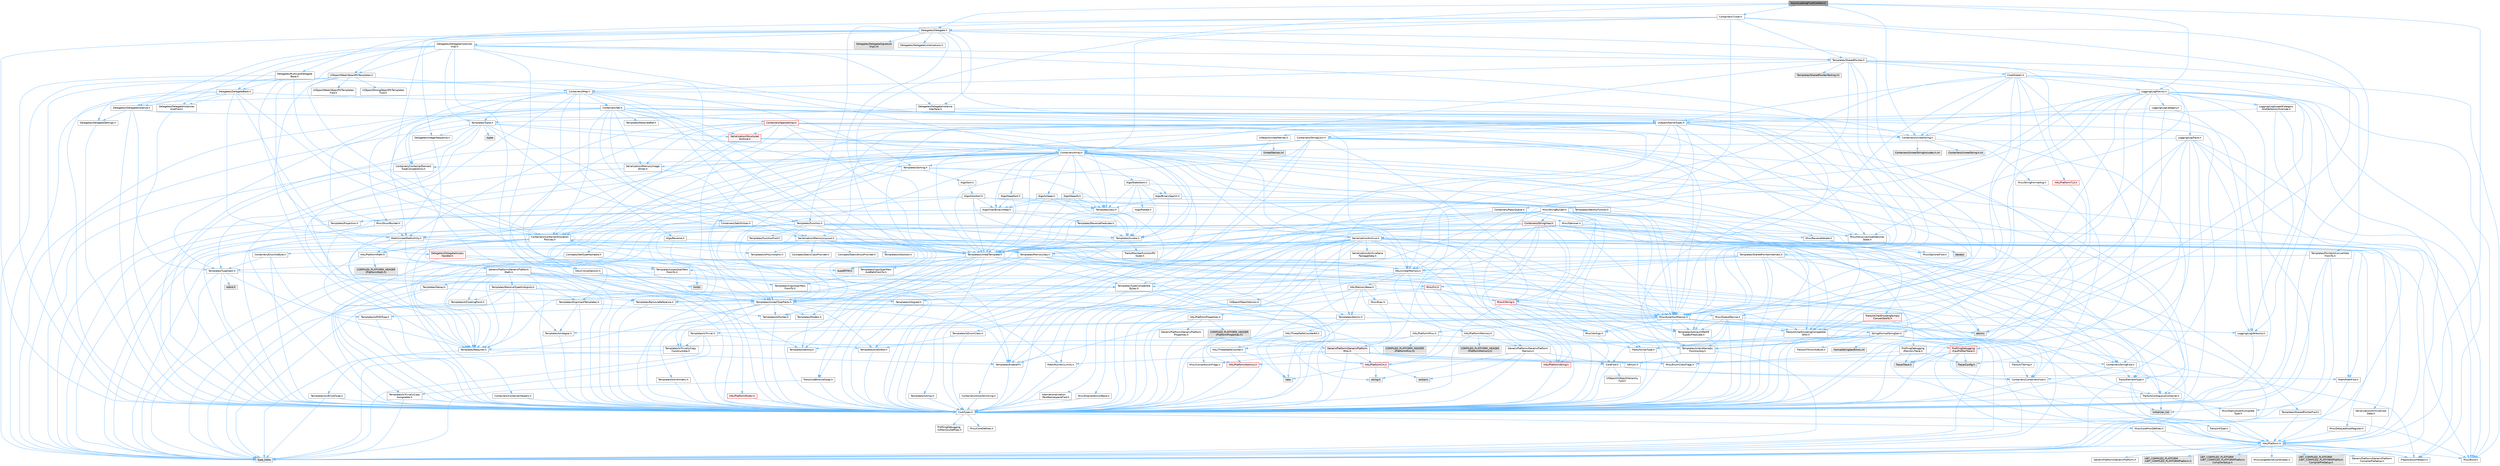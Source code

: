 digraph "AsyncLoadingFlushContext.h"
{
 // INTERACTIVE_SVG=YES
 // LATEX_PDF_SIZE
  bgcolor="transparent";
  edge [fontname=Helvetica,fontsize=10,labelfontname=Helvetica,labelfontsize=10];
  node [fontname=Helvetica,fontsize=10,shape=box,height=0.2,width=0.4];
  Node1 [id="Node000001",label="AsyncLoadingFlushContext.h",height=0.2,width=0.4,color="gray40", fillcolor="grey60", style="filled", fontcolor="black",tooltip=" "];
  Node1 -> Node2 [id="edge1_Node000001_Node000002",color="steelblue1",style="solid",tooltip=" "];
  Node2 [id="Node000002",label="Containers/Ticker.h",height=0.2,width=0.4,color="grey40", fillcolor="white", style="filled",URL="$d8/d8d/Ticker_8h.html",tooltip=" "];
  Node2 -> Node3 [id="edge2_Node000002_Node000003",color="steelblue1",style="solid",tooltip=" "];
  Node3 [id="Node000003",label="Containers/Array.h",height=0.2,width=0.4,color="grey40", fillcolor="white", style="filled",URL="$df/dd0/Array_8h.html",tooltip=" "];
  Node3 -> Node4 [id="edge3_Node000003_Node000004",color="steelblue1",style="solid",tooltip=" "];
  Node4 [id="Node000004",label="CoreTypes.h",height=0.2,width=0.4,color="grey40", fillcolor="white", style="filled",URL="$dc/dec/CoreTypes_8h.html",tooltip=" "];
  Node4 -> Node5 [id="edge4_Node000004_Node000005",color="steelblue1",style="solid",tooltip=" "];
  Node5 [id="Node000005",label="HAL/Platform.h",height=0.2,width=0.4,color="grey40", fillcolor="white", style="filled",URL="$d9/dd0/Platform_8h.html",tooltip=" "];
  Node5 -> Node6 [id="edge5_Node000005_Node000006",color="steelblue1",style="solid",tooltip=" "];
  Node6 [id="Node000006",label="Misc/Build.h",height=0.2,width=0.4,color="grey40", fillcolor="white", style="filled",URL="$d3/dbb/Build_8h.html",tooltip=" "];
  Node5 -> Node7 [id="edge6_Node000005_Node000007",color="steelblue1",style="solid",tooltip=" "];
  Node7 [id="Node000007",label="Misc/LargeWorldCoordinates.h",height=0.2,width=0.4,color="grey40", fillcolor="white", style="filled",URL="$d2/dcb/LargeWorldCoordinates_8h.html",tooltip=" "];
  Node5 -> Node8 [id="edge7_Node000005_Node000008",color="steelblue1",style="solid",tooltip=" "];
  Node8 [id="Node000008",label="type_traits",height=0.2,width=0.4,color="grey60", fillcolor="#E0E0E0", style="filled",tooltip=" "];
  Node5 -> Node9 [id="edge8_Node000005_Node000009",color="steelblue1",style="solid",tooltip=" "];
  Node9 [id="Node000009",label="PreprocessorHelpers.h",height=0.2,width=0.4,color="grey40", fillcolor="white", style="filled",URL="$db/ddb/PreprocessorHelpers_8h.html",tooltip=" "];
  Node5 -> Node10 [id="edge9_Node000005_Node000010",color="steelblue1",style="solid",tooltip=" "];
  Node10 [id="Node000010",label="UBT_COMPILED_PLATFORM\l/UBT_COMPILED_PLATFORMPlatform\lCompilerPreSetup.h",height=0.2,width=0.4,color="grey60", fillcolor="#E0E0E0", style="filled",tooltip=" "];
  Node5 -> Node11 [id="edge10_Node000005_Node000011",color="steelblue1",style="solid",tooltip=" "];
  Node11 [id="Node000011",label="GenericPlatform/GenericPlatform\lCompilerPreSetup.h",height=0.2,width=0.4,color="grey40", fillcolor="white", style="filled",URL="$d9/dc8/GenericPlatformCompilerPreSetup_8h.html",tooltip=" "];
  Node5 -> Node12 [id="edge11_Node000005_Node000012",color="steelblue1",style="solid",tooltip=" "];
  Node12 [id="Node000012",label="GenericPlatform/GenericPlatform.h",height=0.2,width=0.4,color="grey40", fillcolor="white", style="filled",URL="$d6/d84/GenericPlatform_8h.html",tooltip=" "];
  Node5 -> Node13 [id="edge12_Node000005_Node000013",color="steelblue1",style="solid",tooltip=" "];
  Node13 [id="Node000013",label="UBT_COMPILED_PLATFORM\l/UBT_COMPILED_PLATFORMPlatform.h",height=0.2,width=0.4,color="grey60", fillcolor="#E0E0E0", style="filled",tooltip=" "];
  Node5 -> Node14 [id="edge13_Node000005_Node000014",color="steelblue1",style="solid",tooltip=" "];
  Node14 [id="Node000014",label="UBT_COMPILED_PLATFORM\l/UBT_COMPILED_PLATFORMPlatform\lCompilerSetup.h",height=0.2,width=0.4,color="grey60", fillcolor="#E0E0E0", style="filled",tooltip=" "];
  Node4 -> Node15 [id="edge14_Node000004_Node000015",color="steelblue1",style="solid",tooltip=" "];
  Node15 [id="Node000015",label="ProfilingDebugging\l/UMemoryDefines.h",height=0.2,width=0.4,color="grey40", fillcolor="white", style="filled",URL="$d2/da2/UMemoryDefines_8h.html",tooltip=" "];
  Node4 -> Node16 [id="edge15_Node000004_Node000016",color="steelblue1",style="solid",tooltip=" "];
  Node16 [id="Node000016",label="Misc/CoreMiscDefines.h",height=0.2,width=0.4,color="grey40", fillcolor="white", style="filled",URL="$da/d38/CoreMiscDefines_8h.html",tooltip=" "];
  Node16 -> Node5 [id="edge16_Node000016_Node000005",color="steelblue1",style="solid",tooltip=" "];
  Node16 -> Node9 [id="edge17_Node000016_Node000009",color="steelblue1",style="solid",tooltip=" "];
  Node4 -> Node17 [id="edge18_Node000004_Node000017",color="steelblue1",style="solid",tooltip=" "];
  Node17 [id="Node000017",label="Misc/CoreDefines.h",height=0.2,width=0.4,color="grey40", fillcolor="white", style="filled",URL="$d3/dd2/CoreDefines_8h.html",tooltip=" "];
  Node3 -> Node18 [id="edge19_Node000003_Node000018",color="steelblue1",style="solid",tooltip=" "];
  Node18 [id="Node000018",label="Misc/AssertionMacros.h",height=0.2,width=0.4,color="grey40", fillcolor="white", style="filled",URL="$d0/dfa/AssertionMacros_8h.html",tooltip=" "];
  Node18 -> Node4 [id="edge20_Node000018_Node000004",color="steelblue1",style="solid",tooltip=" "];
  Node18 -> Node5 [id="edge21_Node000018_Node000005",color="steelblue1",style="solid",tooltip=" "];
  Node18 -> Node19 [id="edge22_Node000018_Node000019",color="steelblue1",style="solid",tooltip=" "];
  Node19 [id="Node000019",label="HAL/PlatformMisc.h",height=0.2,width=0.4,color="grey40", fillcolor="white", style="filled",URL="$d0/df5/PlatformMisc_8h.html",tooltip=" "];
  Node19 -> Node4 [id="edge23_Node000019_Node000004",color="steelblue1",style="solid",tooltip=" "];
  Node19 -> Node20 [id="edge24_Node000019_Node000020",color="steelblue1",style="solid",tooltip=" "];
  Node20 [id="Node000020",label="GenericPlatform/GenericPlatform\lMisc.h",height=0.2,width=0.4,color="red", fillcolor="#FFF0F0", style="filled",URL="$db/d9a/GenericPlatformMisc_8h.html",tooltip=" "];
  Node20 -> Node21 [id="edge25_Node000020_Node000021",color="steelblue1",style="solid",tooltip=" "];
  Node21 [id="Node000021",label="Containers/StringFwd.h",height=0.2,width=0.4,color="grey40", fillcolor="white", style="filled",URL="$df/d37/StringFwd_8h.html",tooltip=" "];
  Node21 -> Node4 [id="edge26_Node000021_Node000004",color="steelblue1",style="solid",tooltip=" "];
  Node21 -> Node22 [id="edge27_Node000021_Node000022",color="steelblue1",style="solid",tooltip=" "];
  Node22 [id="Node000022",label="Traits/ElementType.h",height=0.2,width=0.4,color="grey40", fillcolor="white", style="filled",URL="$d5/d4f/ElementType_8h.html",tooltip=" "];
  Node22 -> Node5 [id="edge28_Node000022_Node000005",color="steelblue1",style="solid",tooltip=" "];
  Node22 -> Node23 [id="edge29_Node000022_Node000023",color="steelblue1",style="solid",tooltip=" "];
  Node23 [id="Node000023",label="initializer_list",height=0.2,width=0.4,color="grey60", fillcolor="#E0E0E0", style="filled",tooltip=" "];
  Node22 -> Node8 [id="edge30_Node000022_Node000008",color="steelblue1",style="solid",tooltip=" "];
  Node21 -> Node24 [id="edge31_Node000021_Node000024",color="steelblue1",style="solid",tooltip=" "];
  Node24 [id="Node000024",label="Traits/IsContiguousContainer.h",height=0.2,width=0.4,color="grey40", fillcolor="white", style="filled",URL="$d5/d3c/IsContiguousContainer_8h.html",tooltip=" "];
  Node24 -> Node4 [id="edge32_Node000024_Node000004",color="steelblue1",style="solid",tooltip=" "];
  Node24 -> Node25 [id="edge33_Node000024_Node000025",color="steelblue1",style="solid",tooltip=" "];
  Node25 [id="Node000025",label="Misc/StaticAssertComplete\lType.h",height=0.2,width=0.4,color="grey40", fillcolor="white", style="filled",URL="$d5/d4e/StaticAssertCompleteType_8h.html",tooltip=" "];
  Node24 -> Node23 [id="edge34_Node000024_Node000023",color="steelblue1",style="solid",tooltip=" "];
  Node20 -> Node26 [id="edge35_Node000020_Node000026",color="steelblue1",style="solid",tooltip=" "];
  Node26 [id="Node000026",label="CoreFwd.h",height=0.2,width=0.4,color="grey40", fillcolor="white", style="filled",URL="$d1/d1e/CoreFwd_8h.html",tooltip=" "];
  Node26 -> Node4 [id="edge36_Node000026_Node000004",color="steelblue1",style="solid",tooltip=" "];
  Node26 -> Node27 [id="edge37_Node000026_Node000027",color="steelblue1",style="solid",tooltip=" "];
  Node27 [id="Node000027",label="Containers/ContainersFwd.h",height=0.2,width=0.4,color="grey40", fillcolor="white", style="filled",URL="$d4/d0a/ContainersFwd_8h.html",tooltip=" "];
  Node27 -> Node5 [id="edge38_Node000027_Node000005",color="steelblue1",style="solid",tooltip=" "];
  Node27 -> Node4 [id="edge39_Node000027_Node000004",color="steelblue1",style="solid",tooltip=" "];
  Node27 -> Node24 [id="edge40_Node000027_Node000024",color="steelblue1",style="solid",tooltip=" "];
  Node26 -> Node28 [id="edge41_Node000026_Node000028",color="steelblue1",style="solid",tooltip=" "];
  Node28 [id="Node000028",label="Math/MathFwd.h",height=0.2,width=0.4,color="grey40", fillcolor="white", style="filled",URL="$d2/d10/MathFwd_8h.html",tooltip=" "];
  Node28 -> Node5 [id="edge42_Node000028_Node000005",color="steelblue1",style="solid",tooltip=" "];
  Node26 -> Node29 [id="edge43_Node000026_Node000029",color="steelblue1",style="solid",tooltip=" "];
  Node29 [id="Node000029",label="UObject/UObjectHierarchy\lFwd.h",height=0.2,width=0.4,color="grey40", fillcolor="white", style="filled",URL="$d3/d13/UObjectHierarchyFwd_8h.html",tooltip=" "];
  Node20 -> Node4 [id="edge44_Node000020_Node000004",color="steelblue1",style="solid",tooltip=" "];
  Node20 -> Node31 [id="edge45_Node000020_Node000031",color="steelblue1",style="solid",tooltip=" "];
  Node31 [id="Node000031",label="HAL/PlatformCrt.h",height=0.2,width=0.4,color="red", fillcolor="#FFF0F0", style="filled",URL="$d8/d75/PlatformCrt_8h.html",tooltip=" "];
  Node31 -> Node32 [id="edge46_Node000031_Node000032",color="steelblue1",style="solid",tooltip=" "];
  Node32 [id="Node000032",label="new",height=0.2,width=0.4,color="grey60", fillcolor="#E0E0E0", style="filled",tooltip=" "];
  Node31 -> Node33 [id="edge47_Node000031_Node000033",color="steelblue1",style="solid",tooltip=" "];
  Node33 [id="Node000033",label="wchar.h",height=0.2,width=0.4,color="grey60", fillcolor="#E0E0E0", style="filled",tooltip=" "];
  Node31 -> Node40 [id="edge48_Node000031_Node000040",color="steelblue1",style="solid",tooltip=" "];
  Node40 [id="Node000040",label="string.h",height=0.2,width=0.4,color="grey60", fillcolor="#E0E0E0", style="filled",tooltip=" "];
  Node20 -> Node41 [id="edge49_Node000020_Node000041",color="steelblue1",style="solid",tooltip=" "];
  Node41 [id="Node000041",label="Math/NumericLimits.h",height=0.2,width=0.4,color="grey40", fillcolor="white", style="filled",URL="$df/d1b/NumericLimits_8h.html",tooltip=" "];
  Node41 -> Node4 [id="edge50_Node000041_Node000004",color="steelblue1",style="solid",tooltip=" "];
  Node20 -> Node42 [id="edge51_Node000020_Node000042",color="steelblue1",style="solid",tooltip=" "];
  Node42 [id="Node000042",label="Misc/CompressionFlags.h",height=0.2,width=0.4,color="grey40", fillcolor="white", style="filled",URL="$d9/d76/CompressionFlags_8h.html",tooltip=" "];
  Node20 -> Node43 [id="edge52_Node000020_Node000043",color="steelblue1",style="solid",tooltip=" "];
  Node43 [id="Node000043",label="Misc/EnumClassFlags.h",height=0.2,width=0.4,color="grey40", fillcolor="white", style="filled",URL="$d8/de7/EnumClassFlags_8h.html",tooltip=" "];
  Node19 -> Node46 [id="edge53_Node000019_Node000046",color="steelblue1",style="solid",tooltip=" "];
  Node46 [id="Node000046",label="COMPILED_PLATFORM_HEADER\l(PlatformMisc.h)",height=0.2,width=0.4,color="grey60", fillcolor="#E0E0E0", style="filled",tooltip=" "];
  Node19 -> Node47 [id="edge54_Node000019_Node000047",color="steelblue1",style="solid",tooltip=" "];
  Node47 [id="Node000047",label="ProfilingDebugging\l/CpuProfilerTrace.h",height=0.2,width=0.4,color="red", fillcolor="#FFF0F0", style="filled",URL="$da/dcb/CpuProfilerTrace_8h.html",tooltip=" "];
  Node47 -> Node4 [id="edge55_Node000047_Node000004",color="steelblue1",style="solid",tooltip=" "];
  Node47 -> Node27 [id="edge56_Node000047_Node000027",color="steelblue1",style="solid",tooltip=" "];
  Node47 -> Node48 [id="edge57_Node000047_Node000048",color="steelblue1",style="solid",tooltip=" "];
  Node48 [id="Node000048",label="HAL/PlatformAtomics.h",height=0.2,width=0.4,color="red", fillcolor="#FFF0F0", style="filled",URL="$d3/d36/PlatformAtomics_8h.html",tooltip=" "];
  Node48 -> Node4 [id="edge58_Node000048_Node000004",color="steelblue1",style="solid",tooltip=" "];
  Node47 -> Node9 [id="edge59_Node000047_Node000009",color="steelblue1",style="solid",tooltip=" "];
  Node47 -> Node6 [id="edge60_Node000047_Node000006",color="steelblue1",style="solid",tooltip=" "];
  Node47 -> Node51 [id="edge61_Node000047_Node000051",color="steelblue1",style="solid",tooltip=" "];
  Node51 [id="Node000051",label="Trace/Config.h",height=0.2,width=0.4,color="grey60", fillcolor="#E0E0E0", style="filled",tooltip=" "];
  Node47 -> Node54 [id="edge62_Node000047_Node000054",color="steelblue1",style="solid",tooltip=" "];
  Node54 [id="Node000054",label="Trace/Trace.h",height=0.2,width=0.4,color="grey60", fillcolor="#E0E0E0", style="filled",tooltip=" "];
  Node18 -> Node9 [id="edge63_Node000018_Node000009",color="steelblue1",style="solid",tooltip=" "];
  Node18 -> Node55 [id="edge64_Node000018_Node000055",color="steelblue1",style="solid",tooltip=" "];
  Node55 [id="Node000055",label="Templates/EnableIf.h",height=0.2,width=0.4,color="grey40", fillcolor="white", style="filled",URL="$d7/d60/EnableIf_8h.html",tooltip=" "];
  Node55 -> Node4 [id="edge65_Node000055_Node000004",color="steelblue1",style="solid",tooltip=" "];
  Node18 -> Node56 [id="edge66_Node000018_Node000056",color="steelblue1",style="solid",tooltip=" "];
  Node56 [id="Node000056",label="Templates/IsArrayOrRefOf\lTypeByPredicate.h",height=0.2,width=0.4,color="grey40", fillcolor="white", style="filled",URL="$d6/da1/IsArrayOrRefOfTypeByPredicate_8h.html",tooltip=" "];
  Node56 -> Node4 [id="edge67_Node000056_Node000004",color="steelblue1",style="solid",tooltip=" "];
  Node18 -> Node57 [id="edge68_Node000018_Node000057",color="steelblue1",style="solid",tooltip=" "];
  Node57 [id="Node000057",label="Templates/IsValidVariadic\lFunctionArg.h",height=0.2,width=0.4,color="grey40", fillcolor="white", style="filled",URL="$d0/dc8/IsValidVariadicFunctionArg_8h.html",tooltip=" "];
  Node57 -> Node4 [id="edge69_Node000057_Node000004",color="steelblue1",style="solid",tooltip=" "];
  Node57 -> Node58 [id="edge70_Node000057_Node000058",color="steelblue1",style="solid",tooltip=" "];
  Node58 [id="Node000058",label="IsEnum.h",height=0.2,width=0.4,color="grey40", fillcolor="white", style="filled",URL="$d4/de5/IsEnum_8h.html",tooltip=" "];
  Node57 -> Node8 [id="edge71_Node000057_Node000008",color="steelblue1",style="solid",tooltip=" "];
  Node18 -> Node59 [id="edge72_Node000018_Node000059",color="steelblue1",style="solid",tooltip=" "];
  Node59 [id="Node000059",label="Traits/IsCharEncodingCompatible\lWith.h",height=0.2,width=0.4,color="grey40", fillcolor="white", style="filled",URL="$df/dd1/IsCharEncodingCompatibleWith_8h.html",tooltip=" "];
  Node59 -> Node8 [id="edge73_Node000059_Node000008",color="steelblue1",style="solid",tooltip=" "];
  Node59 -> Node60 [id="edge74_Node000059_Node000060",color="steelblue1",style="solid",tooltip=" "];
  Node60 [id="Node000060",label="Traits/IsCharType.h",height=0.2,width=0.4,color="grey40", fillcolor="white", style="filled",URL="$db/d51/IsCharType_8h.html",tooltip=" "];
  Node60 -> Node4 [id="edge75_Node000060_Node000004",color="steelblue1",style="solid",tooltip=" "];
  Node18 -> Node61 [id="edge76_Node000018_Node000061",color="steelblue1",style="solid",tooltip=" "];
  Node61 [id="Node000061",label="Misc/VarArgs.h",height=0.2,width=0.4,color="grey40", fillcolor="white", style="filled",URL="$d5/d6f/VarArgs_8h.html",tooltip=" "];
  Node61 -> Node4 [id="edge77_Node000061_Node000004",color="steelblue1",style="solid",tooltip=" "];
  Node18 -> Node62 [id="edge78_Node000018_Node000062",color="steelblue1",style="solid",tooltip=" "];
  Node62 [id="Node000062",label="String/FormatStringSan.h",height=0.2,width=0.4,color="grey40", fillcolor="white", style="filled",URL="$d3/d8b/FormatStringSan_8h.html",tooltip=" "];
  Node62 -> Node8 [id="edge79_Node000062_Node000008",color="steelblue1",style="solid",tooltip=" "];
  Node62 -> Node4 [id="edge80_Node000062_Node000004",color="steelblue1",style="solid",tooltip=" "];
  Node62 -> Node63 [id="edge81_Node000062_Node000063",color="steelblue1",style="solid",tooltip=" "];
  Node63 [id="Node000063",label="Templates/Requires.h",height=0.2,width=0.4,color="grey40", fillcolor="white", style="filled",URL="$dc/d96/Requires_8h.html",tooltip=" "];
  Node63 -> Node55 [id="edge82_Node000063_Node000055",color="steelblue1",style="solid",tooltip=" "];
  Node63 -> Node8 [id="edge83_Node000063_Node000008",color="steelblue1",style="solid",tooltip=" "];
  Node62 -> Node64 [id="edge84_Node000062_Node000064",color="steelblue1",style="solid",tooltip=" "];
  Node64 [id="Node000064",label="Templates/Identity.h",height=0.2,width=0.4,color="grey40", fillcolor="white", style="filled",URL="$d0/dd5/Identity_8h.html",tooltip=" "];
  Node62 -> Node57 [id="edge85_Node000062_Node000057",color="steelblue1",style="solid",tooltip=" "];
  Node62 -> Node60 [id="edge86_Node000062_Node000060",color="steelblue1",style="solid",tooltip=" "];
  Node62 -> Node65 [id="edge87_Node000062_Node000065",color="steelblue1",style="solid",tooltip=" "];
  Node65 [id="Node000065",label="Traits/IsTEnumAsByte.h",height=0.2,width=0.4,color="grey40", fillcolor="white", style="filled",URL="$d1/de6/IsTEnumAsByte_8h.html",tooltip=" "];
  Node62 -> Node66 [id="edge88_Node000062_Node000066",color="steelblue1",style="solid",tooltip=" "];
  Node66 [id="Node000066",label="Traits/IsTString.h",height=0.2,width=0.4,color="grey40", fillcolor="white", style="filled",URL="$d0/df8/IsTString_8h.html",tooltip=" "];
  Node66 -> Node27 [id="edge89_Node000066_Node000027",color="steelblue1",style="solid",tooltip=" "];
  Node62 -> Node27 [id="edge90_Node000062_Node000027",color="steelblue1",style="solid",tooltip=" "];
  Node62 -> Node67 [id="edge91_Node000062_Node000067",color="steelblue1",style="solid",tooltip=" "];
  Node67 [id="Node000067",label="FormatStringSanErrors.inl",height=0.2,width=0.4,color="grey60", fillcolor="#E0E0E0", style="filled",tooltip=" "];
  Node18 -> Node68 [id="edge92_Node000018_Node000068",color="steelblue1",style="solid",tooltip=" "];
  Node68 [id="Node000068",label="atomic",height=0.2,width=0.4,color="grey60", fillcolor="#E0E0E0", style="filled",tooltip=" "];
  Node3 -> Node69 [id="edge93_Node000003_Node000069",color="steelblue1",style="solid",tooltip=" "];
  Node69 [id="Node000069",label="Misc/IntrusiveUnsetOptional\lState.h",height=0.2,width=0.4,color="grey40", fillcolor="white", style="filled",URL="$d2/d0a/IntrusiveUnsetOptionalState_8h.html",tooltip=" "];
  Node69 -> Node70 [id="edge94_Node000069_Node000070",color="steelblue1",style="solid",tooltip=" "];
  Node70 [id="Node000070",label="Misc/OptionalFwd.h",height=0.2,width=0.4,color="grey40", fillcolor="white", style="filled",URL="$dc/d50/OptionalFwd_8h.html",tooltip=" "];
  Node3 -> Node71 [id="edge95_Node000003_Node000071",color="steelblue1",style="solid",tooltip=" "];
  Node71 [id="Node000071",label="Misc/ReverseIterate.h",height=0.2,width=0.4,color="grey40", fillcolor="white", style="filled",URL="$db/de3/ReverseIterate_8h.html",tooltip=" "];
  Node71 -> Node5 [id="edge96_Node000071_Node000005",color="steelblue1",style="solid",tooltip=" "];
  Node71 -> Node72 [id="edge97_Node000071_Node000072",color="steelblue1",style="solid",tooltip=" "];
  Node72 [id="Node000072",label="iterator",height=0.2,width=0.4,color="grey60", fillcolor="#E0E0E0", style="filled",tooltip=" "];
  Node3 -> Node73 [id="edge98_Node000003_Node000073",color="steelblue1",style="solid",tooltip=" "];
  Node73 [id="Node000073",label="HAL/UnrealMemory.h",height=0.2,width=0.4,color="grey40", fillcolor="white", style="filled",URL="$d9/d96/UnrealMemory_8h.html",tooltip=" "];
  Node73 -> Node4 [id="edge99_Node000073_Node000004",color="steelblue1",style="solid",tooltip=" "];
  Node73 -> Node74 [id="edge100_Node000073_Node000074",color="steelblue1",style="solid",tooltip=" "];
  Node74 [id="Node000074",label="GenericPlatform/GenericPlatform\lMemory.h",height=0.2,width=0.4,color="grey40", fillcolor="white", style="filled",URL="$dd/d22/GenericPlatformMemory_8h.html",tooltip=" "];
  Node74 -> Node26 [id="edge101_Node000074_Node000026",color="steelblue1",style="solid",tooltip=" "];
  Node74 -> Node4 [id="edge102_Node000074_Node000004",color="steelblue1",style="solid",tooltip=" "];
  Node74 -> Node75 [id="edge103_Node000074_Node000075",color="steelblue1",style="solid",tooltip=" "];
  Node75 [id="Node000075",label="HAL/PlatformString.h",height=0.2,width=0.4,color="red", fillcolor="#FFF0F0", style="filled",URL="$db/db5/PlatformString_8h.html",tooltip=" "];
  Node75 -> Node4 [id="edge104_Node000075_Node000004",color="steelblue1",style="solid",tooltip=" "];
  Node74 -> Node40 [id="edge105_Node000074_Node000040",color="steelblue1",style="solid",tooltip=" "];
  Node74 -> Node33 [id="edge106_Node000074_Node000033",color="steelblue1",style="solid",tooltip=" "];
  Node73 -> Node77 [id="edge107_Node000073_Node000077",color="steelblue1",style="solid",tooltip=" "];
  Node77 [id="Node000077",label="HAL/MemoryBase.h",height=0.2,width=0.4,color="grey40", fillcolor="white", style="filled",URL="$d6/d9f/MemoryBase_8h.html",tooltip=" "];
  Node77 -> Node4 [id="edge108_Node000077_Node000004",color="steelblue1",style="solid",tooltip=" "];
  Node77 -> Node48 [id="edge109_Node000077_Node000048",color="steelblue1",style="solid",tooltip=" "];
  Node77 -> Node31 [id="edge110_Node000077_Node000031",color="steelblue1",style="solid",tooltip=" "];
  Node77 -> Node78 [id="edge111_Node000077_Node000078",color="steelblue1",style="solid",tooltip=" "];
  Node78 [id="Node000078",label="Misc/Exec.h",height=0.2,width=0.4,color="grey40", fillcolor="white", style="filled",URL="$de/ddb/Exec_8h.html",tooltip=" "];
  Node78 -> Node4 [id="edge112_Node000078_Node000004",color="steelblue1",style="solid",tooltip=" "];
  Node78 -> Node18 [id="edge113_Node000078_Node000018",color="steelblue1",style="solid",tooltip=" "];
  Node77 -> Node79 [id="edge114_Node000077_Node000079",color="steelblue1",style="solid",tooltip=" "];
  Node79 [id="Node000079",label="Misc/OutputDevice.h",height=0.2,width=0.4,color="grey40", fillcolor="white", style="filled",URL="$d7/d32/OutputDevice_8h.html",tooltip=" "];
  Node79 -> Node26 [id="edge115_Node000079_Node000026",color="steelblue1",style="solid",tooltip=" "];
  Node79 -> Node4 [id="edge116_Node000079_Node000004",color="steelblue1",style="solid",tooltip=" "];
  Node79 -> Node80 [id="edge117_Node000079_Node000080",color="steelblue1",style="solid",tooltip=" "];
  Node80 [id="Node000080",label="Logging/LogVerbosity.h",height=0.2,width=0.4,color="grey40", fillcolor="white", style="filled",URL="$d2/d8f/LogVerbosity_8h.html",tooltip=" "];
  Node80 -> Node4 [id="edge118_Node000080_Node000004",color="steelblue1",style="solid",tooltip=" "];
  Node79 -> Node61 [id="edge119_Node000079_Node000061",color="steelblue1",style="solid",tooltip=" "];
  Node79 -> Node56 [id="edge120_Node000079_Node000056",color="steelblue1",style="solid",tooltip=" "];
  Node79 -> Node57 [id="edge121_Node000079_Node000057",color="steelblue1",style="solid",tooltip=" "];
  Node79 -> Node59 [id="edge122_Node000079_Node000059",color="steelblue1",style="solid",tooltip=" "];
  Node77 -> Node81 [id="edge123_Node000077_Node000081",color="steelblue1",style="solid",tooltip=" "];
  Node81 [id="Node000081",label="Templates/Atomic.h",height=0.2,width=0.4,color="grey40", fillcolor="white", style="filled",URL="$d3/d91/Atomic_8h.html",tooltip=" "];
  Node81 -> Node82 [id="edge124_Node000081_Node000082",color="steelblue1",style="solid",tooltip=" "];
  Node82 [id="Node000082",label="HAL/ThreadSafeCounter.h",height=0.2,width=0.4,color="grey40", fillcolor="white", style="filled",URL="$dc/dc9/ThreadSafeCounter_8h.html",tooltip=" "];
  Node82 -> Node4 [id="edge125_Node000082_Node000004",color="steelblue1",style="solid",tooltip=" "];
  Node82 -> Node48 [id="edge126_Node000082_Node000048",color="steelblue1",style="solid",tooltip=" "];
  Node81 -> Node83 [id="edge127_Node000081_Node000083",color="steelblue1",style="solid",tooltip=" "];
  Node83 [id="Node000083",label="HAL/ThreadSafeCounter64.h",height=0.2,width=0.4,color="grey40", fillcolor="white", style="filled",URL="$d0/d12/ThreadSafeCounter64_8h.html",tooltip=" "];
  Node83 -> Node4 [id="edge128_Node000083_Node000004",color="steelblue1",style="solid",tooltip=" "];
  Node83 -> Node82 [id="edge129_Node000083_Node000082",color="steelblue1",style="solid",tooltip=" "];
  Node81 -> Node84 [id="edge130_Node000081_Node000084",color="steelblue1",style="solid",tooltip=" "];
  Node84 [id="Node000084",label="Templates/IsIntegral.h",height=0.2,width=0.4,color="grey40", fillcolor="white", style="filled",URL="$da/d64/IsIntegral_8h.html",tooltip=" "];
  Node84 -> Node4 [id="edge131_Node000084_Node000004",color="steelblue1",style="solid",tooltip=" "];
  Node81 -> Node85 [id="edge132_Node000081_Node000085",color="steelblue1",style="solid",tooltip=" "];
  Node85 [id="Node000085",label="Templates/IsTrivial.h",height=0.2,width=0.4,color="grey40", fillcolor="white", style="filled",URL="$da/d4c/IsTrivial_8h.html",tooltip=" "];
  Node85 -> Node86 [id="edge133_Node000085_Node000086",color="steelblue1",style="solid",tooltip=" "];
  Node86 [id="Node000086",label="Templates/AndOrNot.h",height=0.2,width=0.4,color="grey40", fillcolor="white", style="filled",URL="$db/d0a/AndOrNot_8h.html",tooltip=" "];
  Node86 -> Node4 [id="edge134_Node000086_Node000004",color="steelblue1",style="solid",tooltip=" "];
  Node85 -> Node87 [id="edge135_Node000085_Node000087",color="steelblue1",style="solid",tooltip=" "];
  Node87 [id="Node000087",label="Templates/IsTriviallyCopy\lConstructible.h",height=0.2,width=0.4,color="grey40", fillcolor="white", style="filled",URL="$d3/d78/IsTriviallyCopyConstructible_8h.html",tooltip=" "];
  Node87 -> Node4 [id="edge136_Node000087_Node000004",color="steelblue1",style="solid",tooltip=" "];
  Node87 -> Node8 [id="edge137_Node000087_Node000008",color="steelblue1",style="solid",tooltip=" "];
  Node85 -> Node88 [id="edge138_Node000085_Node000088",color="steelblue1",style="solid",tooltip=" "];
  Node88 [id="Node000088",label="Templates/IsTriviallyCopy\lAssignable.h",height=0.2,width=0.4,color="grey40", fillcolor="white", style="filled",URL="$d2/df2/IsTriviallyCopyAssignable_8h.html",tooltip=" "];
  Node88 -> Node4 [id="edge139_Node000088_Node000004",color="steelblue1",style="solid",tooltip=" "];
  Node88 -> Node8 [id="edge140_Node000088_Node000008",color="steelblue1",style="solid",tooltip=" "];
  Node85 -> Node8 [id="edge141_Node000085_Node000008",color="steelblue1",style="solid",tooltip=" "];
  Node81 -> Node89 [id="edge142_Node000081_Node000089",color="steelblue1",style="solid",tooltip=" "];
  Node89 [id="Node000089",label="Traits/IntType.h",height=0.2,width=0.4,color="grey40", fillcolor="white", style="filled",URL="$d7/deb/IntType_8h.html",tooltip=" "];
  Node89 -> Node5 [id="edge143_Node000089_Node000005",color="steelblue1",style="solid",tooltip=" "];
  Node81 -> Node68 [id="edge144_Node000081_Node000068",color="steelblue1",style="solid",tooltip=" "];
  Node73 -> Node90 [id="edge145_Node000073_Node000090",color="steelblue1",style="solid",tooltip=" "];
  Node90 [id="Node000090",label="HAL/PlatformMemory.h",height=0.2,width=0.4,color="grey40", fillcolor="white", style="filled",URL="$de/d68/PlatformMemory_8h.html",tooltip=" "];
  Node90 -> Node4 [id="edge146_Node000090_Node000004",color="steelblue1",style="solid",tooltip=" "];
  Node90 -> Node74 [id="edge147_Node000090_Node000074",color="steelblue1",style="solid",tooltip=" "];
  Node90 -> Node91 [id="edge148_Node000090_Node000091",color="steelblue1",style="solid",tooltip=" "];
  Node91 [id="Node000091",label="COMPILED_PLATFORM_HEADER\l(PlatformMemory.h)",height=0.2,width=0.4,color="grey60", fillcolor="#E0E0E0", style="filled",tooltip=" "];
  Node73 -> Node92 [id="edge149_Node000073_Node000092",color="steelblue1",style="solid",tooltip=" "];
  Node92 [id="Node000092",label="ProfilingDebugging\l/MemoryTrace.h",height=0.2,width=0.4,color="grey40", fillcolor="white", style="filled",URL="$da/dd7/MemoryTrace_8h.html",tooltip=" "];
  Node92 -> Node5 [id="edge150_Node000092_Node000005",color="steelblue1",style="solid",tooltip=" "];
  Node92 -> Node43 [id="edge151_Node000092_Node000043",color="steelblue1",style="solid",tooltip=" "];
  Node92 -> Node51 [id="edge152_Node000092_Node000051",color="steelblue1",style="solid",tooltip=" "];
  Node92 -> Node54 [id="edge153_Node000092_Node000054",color="steelblue1",style="solid",tooltip=" "];
  Node73 -> Node93 [id="edge154_Node000073_Node000093",color="steelblue1",style="solid",tooltip=" "];
  Node93 [id="Node000093",label="Templates/IsPointer.h",height=0.2,width=0.4,color="grey40", fillcolor="white", style="filled",URL="$d7/d05/IsPointer_8h.html",tooltip=" "];
  Node93 -> Node4 [id="edge155_Node000093_Node000004",color="steelblue1",style="solid",tooltip=" "];
  Node3 -> Node94 [id="edge156_Node000003_Node000094",color="steelblue1",style="solid",tooltip=" "];
  Node94 [id="Node000094",label="Templates/UnrealTypeTraits.h",height=0.2,width=0.4,color="grey40", fillcolor="white", style="filled",URL="$d2/d2d/UnrealTypeTraits_8h.html",tooltip=" "];
  Node94 -> Node4 [id="edge157_Node000094_Node000004",color="steelblue1",style="solid",tooltip=" "];
  Node94 -> Node93 [id="edge158_Node000094_Node000093",color="steelblue1",style="solid",tooltip=" "];
  Node94 -> Node18 [id="edge159_Node000094_Node000018",color="steelblue1",style="solid",tooltip=" "];
  Node94 -> Node86 [id="edge160_Node000094_Node000086",color="steelblue1",style="solid",tooltip=" "];
  Node94 -> Node55 [id="edge161_Node000094_Node000055",color="steelblue1",style="solid",tooltip=" "];
  Node94 -> Node95 [id="edge162_Node000094_Node000095",color="steelblue1",style="solid",tooltip=" "];
  Node95 [id="Node000095",label="Templates/IsArithmetic.h",height=0.2,width=0.4,color="grey40", fillcolor="white", style="filled",URL="$d2/d5d/IsArithmetic_8h.html",tooltip=" "];
  Node95 -> Node4 [id="edge163_Node000095_Node000004",color="steelblue1",style="solid",tooltip=" "];
  Node94 -> Node58 [id="edge164_Node000094_Node000058",color="steelblue1",style="solid",tooltip=" "];
  Node94 -> Node96 [id="edge165_Node000094_Node000096",color="steelblue1",style="solid",tooltip=" "];
  Node96 [id="Node000096",label="Templates/Models.h",height=0.2,width=0.4,color="grey40", fillcolor="white", style="filled",URL="$d3/d0c/Models_8h.html",tooltip=" "];
  Node96 -> Node64 [id="edge166_Node000096_Node000064",color="steelblue1",style="solid",tooltip=" "];
  Node94 -> Node97 [id="edge167_Node000094_Node000097",color="steelblue1",style="solid",tooltip=" "];
  Node97 [id="Node000097",label="Templates/IsPODType.h",height=0.2,width=0.4,color="grey40", fillcolor="white", style="filled",URL="$d7/db1/IsPODType_8h.html",tooltip=" "];
  Node97 -> Node4 [id="edge168_Node000097_Node000004",color="steelblue1",style="solid",tooltip=" "];
  Node94 -> Node98 [id="edge169_Node000094_Node000098",color="steelblue1",style="solid",tooltip=" "];
  Node98 [id="Node000098",label="Templates/IsUECoreType.h",height=0.2,width=0.4,color="grey40", fillcolor="white", style="filled",URL="$d1/db8/IsUECoreType_8h.html",tooltip=" "];
  Node98 -> Node4 [id="edge170_Node000098_Node000004",color="steelblue1",style="solid",tooltip=" "];
  Node98 -> Node8 [id="edge171_Node000098_Node000008",color="steelblue1",style="solid",tooltip=" "];
  Node94 -> Node87 [id="edge172_Node000094_Node000087",color="steelblue1",style="solid",tooltip=" "];
  Node3 -> Node99 [id="edge173_Node000003_Node000099",color="steelblue1",style="solid",tooltip=" "];
  Node99 [id="Node000099",label="Templates/UnrealTemplate.h",height=0.2,width=0.4,color="grey40", fillcolor="white", style="filled",URL="$d4/d24/UnrealTemplate_8h.html",tooltip=" "];
  Node99 -> Node4 [id="edge174_Node000099_Node000004",color="steelblue1",style="solid",tooltip=" "];
  Node99 -> Node93 [id="edge175_Node000099_Node000093",color="steelblue1",style="solid",tooltip=" "];
  Node99 -> Node73 [id="edge176_Node000099_Node000073",color="steelblue1",style="solid",tooltip=" "];
  Node99 -> Node100 [id="edge177_Node000099_Node000100",color="steelblue1",style="solid",tooltip=" "];
  Node100 [id="Node000100",label="Templates/CopyQualifiers\lAndRefsFromTo.h",height=0.2,width=0.4,color="grey40", fillcolor="white", style="filled",URL="$d3/db3/CopyQualifiersAndRefsFromTo_8h.html",tooltip=" "];
  Node100 -> Node101 [id="edge178_Node000100_Node000101",color="steelblue1",style="solid",tooltip=" "];
  Node101 [id="Node000101",label="Templates/CopyQualifiers\lFromTo.h",height=0.2,width=0.4,color="grey40", fillcolor="white", style="filled",URL="$d5/db4/CopyQualifiersFromTo_8h.html",tooltip=" "];
  Node99 -> Node94 [id="edge179_Node000099_Node000094",color="steelblue1",style="solid",tooltip=" "];
  Node99 -> Node102 [id="edge180_Node000099_Node000102",color="steelblue1",style="solid",tooltip=" "];
  Node102 [id="Node000102",label="Templates/RemoveReference.h",height=0.2,width=0.4,color="grey40", fillcolor="white", style="filled",URL="$da/dbe/RemoveReference_8h.html",tooltip=" "];
  Node102 -> Node4 [id="edge181_Node000102_Node000004",color="steelblue1",style="solid",tooltip=" "];
  Node99 -> Node63 [id="edge182_Node000099_Node000063",color="steelblue1",style="solid",tooltip=" "];
  Node99 -> Node103 [id="edge183_Node000099_Node000103",color="steelblue1",style="solid",tooltip=" "];
  Node103 [id="Node000103",label="Templates/TypeCompatible\lBytes.h",height=0.2,width=0.4,color="grey40", fillcolor="white", style="filled",URL="$df/d0a/TypeCompatibleBytes_8h.html",tooltip=" "];
  Node103 -> Node4 [id="edge184_Node000103_Node000004",color="steelblue1",style="solid",tooltip=" "];
  Node103 -> Node40 [id="edge185_Node000103_Node000040",color="steelblue1",style="solid",tooltip=" "];
  Node103 -> Node32 [id="edge186_Node000103_Node000032",color="steelblue1",style="solid",tooltip=" "];
  Node103 -> Node8 [id="edge187_Node000103_Node000008",color="steelblue1",style="solid",tooltip=" "];
  Node99 -> Node64 [id="edge188_Node000099_Node000064",color="steelblue1",style="solid",tooltip=" "];
  Node99 -> Node24 [id="edge189_Node000099_Node000024",color="steelblue1",style="solid",tooltip=" "];
  Node99 -> Node104 [id="edge190_Node000099_Node000104",color="steelblue1",style="solid",tooltip=" "];
  Node104 [id="Node000104",label="Traits/UseBitwiseSwap.h",height=0.2,width=0.4,color="grey40", fillcolor="white", style="filled",URL="$db/df3/UseBitwiseSwap_8h.html",tooltip=" "];
  Node104 -> Node4 [id="edge191_Node000104_Node000004",color="steelblue1",style="solid",tooltip=" "];
  Node104 -> Node8 [id="edge192_Node000104_Node000008",color="steelblue1",style="solid",tooltip=" "];
  Node99 -> Node8 [id="edge193_Node000099_Node000008",color="steelblue1",style="solid",tooltip=" "];
  Node3 -> Node105 [id="edge194_Node000003_Node000105",color="steelblue1",style="solid",tooltip=" "];
  Node105 [id="Node000105",label="Containers/AllowShrinking.h",height=0.2,width=0.4,color="grey40", fillcolor="white", style="filled",URL="$d7/d1a/AllowShrinking_8h.html",tooltip=" "];
  Node105 -> Node4 [id="edge195_Node000105_Node000004",color="steelblue1",style="solid",tooltip=" "];
  Node3 -> Node106 [id="edge196_Node000003_Node000106",color="steelblue1",style="solid",tooltip=" "];
  Node106 [id="Node000106",label="Containers/ContainerAllocation\lPolicies.h",height=0.2,width=0.4,color="grey40", fillcolor="white", style="filled",URL="$d7/dff/ContainerAllocationPolicies_8h.html",tooltip=" "];
  Node106 -> Node4 [id="edge197_Node000106_Node000004",color="steelblue1",style="solid",tooltip=" "];
  Node106 -> Node107 [id="edge198_Node000106_Node000107",color="steelblue1",style="solid",tooltip=" "];
  Node107 [id="Node000107",label="Containers/ContainerHelpers.h",height=0.2,width=0.4,color="grey40", fillcolor="white", style="filled",URL="$d7/d33/ContainerHelpers_8h.html",tooltip=" "];
  Node107 -> Node4 [id="edge199_Node000107_Node000004",color="steelblue1",style="solid",tooltip=" "];
  Node106 -> Node106 [id="edge200_Node000106_Node000106",color="steelblue1",style="solid",tooltip=" "];
  Node106 -> Node108 [id="edge201_Node000106_Node000108",color="steelblue1",style="solid",tooltip=" "];
  Node108 [id="Node000108",label="HAL/PlatformMath.h",height=0.2,width=0.4,color="grey40", fillcolor="white", style="filled",URL="$dc/d53/PlatformMath_8h.html",tooltip=" "];
  Node108 -> Node4 [id="edge202_Node000108_Node000004",color="steelblue1",style="solid",tooltip=" "];
  Node108 -> Node109 [id="edge203_Node000108_Node000109",color="steelblue1",style="solid",tooltip=" "];
  Node109 [id="Node000109",label="GenericPlatform/GenericPlatform\lMath.h",height=0.2,width=0.4,color="grey40", fillcolor="white", style="filled",URL="$d5/d79/GenericPlatformMath_8h.html",tooltip=" "];
  Node109 -> Node4 [id="edge204_Node000109_Node000004",color="steelblue1",style="solid",tooltip=" "];
  Node109 -> Node27 [id="edge205_Node000109_Node000027",color="steelblue1",style="solid",tooltip=" "];
  Node109 -> Node31 [id="edge206_Node000109_Node000031",color="steelblue1",style="solid",tooltip=" "];
  Node109 -> Node86 [id="edge207_Node000109_Node000086",color="steelblue1",style="solid",tooltip=" "];
  Node109 -> Node110 [id="edge208_Node000109_Node000110",color="steelblue1",style="solid",tooltip=" "];
  Node110 [id="Node000110",label="Templates/Decay.h",height=0.2,width=0.4,color="grey40", fillcolor="white", style="filled",URL="$dd/d0f/Decay_8h.html",tooltip=" "];
  Node110 -> Node4 [id="edge209_Node000110_Node000004",color="steelblue1",style="solid",tooltip=" "];
  Node110 -> Node102 [id="edge210_Node000110_Node000102",color="steelblue1",style="solid",tooltip=" "];
  Node110 -> Node8 [id="edge211_Node000110_Node000008",color="steelblue1",style="solid",tooltip=" "];
  Node109 -> Node111 [id="edge212_Node000109_Node000111",color="steelblue1",style="solid",tooltip=" "];
  Node111 [id="Node000111",label="Templates/IsFloatingPoint.h",height=0.2,width=0.4,color="grey40", fillcolor="white", style="filled",URL="$d3/d11/IsFloatingPoint_8h.html",tooltip=" "];
  Node111 -> Node4 [id="edge213_Node000111_Node000004",color="steelblue1",style="solid",tooltip=" "];
  Node109 -> Node94 [id="edge214_Node000109_Node000094",color="steelblue1",style="solid",tooltip=" "];
  Node109 -> Node63 [id="edge215_Node000109_Node000063",color="steelblue1",style="solid",tooltip=" "];
  Node109 -> Node112 [id="edge216_Node000109_Node000112",color="steelblue1",style="solid",tooltip=" "];
  Node112 [id="Node000112",label="Templates/ResolveTypeAmbiguity.h",height=0.2,width=0.4,color="grey40", fillcolor="white", style="filled",URL="$df/d1f/ResolveTypeAmbiguity_8h.html",tooltip=" "];
  Node112 -> Node4 [id="edge217_Node000112_Node000004",color="steelblue1",style="solid",tooltip=" "];
  Node112 -> Node111 [id="edge218_Node000112_Node000111",color="steelblue1",style="solid",tooltip=" "];
  Node112 -> Node94 [id="edge219_Node000112_Node000094",color="steelblue1",style="solid",tooltip=" "];
  Node112 -> Node113 [id="edge220_Node000112_Node000113",color="steelblue1",style="solid",tooltip=" "];
  Node113 [id="Node000113",label="Templates/IsSigned.h",height=0.2,width=0.4,color="grey40", fillcolor="white", style="filled",URL="$d8/dd8/IsSigned_8h.html",tooltip=" "];
  Node113 -> Node4 [id="edge221_Node000113_Node000004",color="steelblue1",style="solid",tooltip=" "];
  Node112 -> Node84 [id="edge222_Node000112_Node000084",color="steelblue1",style="solid",tooltip=" "];
  Node112 -> Node63 [id="edge223_Node000112_Node000063",color="steelblue1",style="solid",tooltip=" "];
  Node109 -> Node103 [id="edge224_Node000109_Node000103",color="steelblue1",style="solid",tooltip=" "];
  Node109 -> Node114 [id="edge225_Node000109_Node000114",color="steelblue1",style="solid",tooltip=" "];
  Node114 [id="Node000114",label="limits",height=0.2,width=0.4,color="grey60", fillcolor="#E0E0E0", style="filled",tooltip=" "];
  Node109 -> Node8 [id="edge226_Node000109_Node000008",color="steelblue1",style="solid",tooltip=" "];
  Node108 -> Node115 [id="edge227_Node000108_Node000115",color="steelblue1",style="solid",tooltip=" "];
  Node115 [id="Node000115",label="COMPILED_PLATFORM_HEADER\l(PlatformMath.h)",height=0.2,width=0.4,color="grey60", fillcolor="#E0E0E0", style="filled",tooltip=" "];
  Node106 -> Node73 [id="edge228_Node000106_Node000073",color="steelblue1",style="solid",tooltip=" "];
  Node106 -> Node41 [id="edge229_Node000106_Node000041",color="steelblue1",style="solid",tooltip=" "];
  Node106 -> Node18 [id="edge230_Node000106_Node000018",color="steelblue1",style="solid",tooltip=" "];
  Node106 -> Node116 [id="edge231_Node000106_Node000116",color="steelblue1",style="solid",tooltip=" "];
  Node116 [id="Node000116",label="Templates/IsPolymorphic.h",height=0.2,width=0.4,color="grey40", fillcolor="white", style="filled",URL="$dc/d20/IsPolymorphic_8h.html",tooltip=" "];
  Node106 -> Node117 [id="edge232_Node000106_Node000117",color="steelblue1",style="solid",tooltip=" "];
  Node117 [id="Node000117",label="Templates/MemoryOps.h",height=0.2,width=0.4,color="grey40", fillcolor="white", style="filled",URL="$db/dea/MemoryOps_8h.html",tooltip=" "];
  Node117 -> Node4 [id="edge233_Node000117_Node000004",color="steelblue1",style="solid",tooltip=" "];
  Node117 -> Node73 [id="edge234_Node000117_Node000073",color="steelblue1",style="solid",tooltip=" "];
  Node117 -> Node88 [id="edge235_Node000117_Node000088",color="steelblue1",style="solid",tooltip=" "];
  Node117 -> Node87 [id="edge236_Node000117_Node000087",color="steelblue1",style="solid",tooltip=" "];
  Node117 -> Node63 [id="edge237_Node000117_Node000063",color="steelblue1",style="solid",tooltip=" "];
  Node117 -> Node94 [id="edge238_Node000117_Node000094",color="steelblue1",style="solid",tooltip=" "];
  Node117 -> Node104 [id="edge239_Node000117_Node000104",color="steelblue1",style="solid",tooltip=" "];
  Node117 -> Node32 [id="edge240_Node000117_Node000032",color="steelblue1",style="solid",tooltip=" "];
  Node117 -> Node8 [id="edge241_Node000117_Node000008",color="steelblue1",style="solid",tooltip=" "];
  Node106 -> Node103 [id="edge242_Node000106_Node000103",color="steelblue1",style="solid",tooltip=" "];
  Node106 -> Node8 [id="edge243_Node000106_Node000008",color="steelblue1",style="solid",tooltip=" "];
  Node3 -> Node118 [id="edge244_Node000003_Node000118",color="steelblue1",style="solid",tooltip=" "];
  Node118 [id="Node000118",label="Containers/ContainerElement\lTypeCompatibility.h",height=0.2,width=0.4,color="grey40", fillcolor="white", style="filled",URL="$df/ddf/ContainerElementTypeCompatibility_8h.html",tooltip=" "];
  Node118 -> Node4 [id="edge245_Node000118_Node000004",color="steelblue1",style="solid",tooltip=" "];
  Node118 -> Node94 [id="edge246_Node000118_Node000094",color="steelblue1",style="solid",tooltip=" "];
  Node3 -> Node119 [id="edge247_Node000003_Node000119",color="steelblue1",style="solid",tooltip=" "];
  Node119 [id="Node000119",label="Serialization/Archive.h",height=0.2,width=0.4,color="grey40", fillcolor="white", style="filled",URL="$d7/d3b/Archive_8h.html",tooltip=" "];
  Node119 -> Node26 [id="edge248_Node000119_Node000026",color="steelblue1",style="solid",tooltip=" "];
  Node119 -> Node4 [id="edge249_Node000119_Node000004",color="steelblue1",style="solid",tooltip=" "];
  Node119 -> Node120 [id="edge250_Node000119_Node000120",color="steelblue1",style="solid",tooltip=" "];
  Node120 [id="Node000120",label="HAL/PlatformProperties.h",height=0.2,width=0.4,color="grey40", fillcolor="white", style="filled",URL="$d9/db0/PlatformProperties_8h.html",tooltip=" "];
  Node120 -> Node4 [id="edge251_Node000120_Node000004",color="steelblue1",style="solid",tooltip=" "];
  Node120 -> Node121 [id="edge252_Node000120_Node000121",color="steelblue1",style="solid",tooltip=" "];
  Node121 [id="Node000121",label="GenericPlatform/GenericPlatform\lProperties.h",height=0.2,width=0.4,color="grey40", fillcolor="white", style="filled",URL="$d2/dcd/GenericPlatformProperties_8h.html",tooltip=" "];
  Node121 -> Node4 [id="edge253_Node000121_Node000004",color="steelblue1",style="solid",tooltip=" "];
  Node121 -> Node20 [id="edge254_Node000121_Node000020",color="steelblue1",style="solid",tooltip=" "];
  Node120 -> Node122 [id="edge255_Node000120_Node000122",color="steelblue1",style="solid",tooltip=" "];
  Node122 [id="Node000122",label="COMPILED_PLATFORM_HEADER\l(PlatformProperties.h)",height=0.2,width=0.4,color="grey60", fillcolor="#E0E0E0", style="filled",tooltip=" "];
  Node119 -> Node123 [id="edge256_Node000119_Node000123",color="steelblue1",style="solid",tooltip=" "];
  Node123 [id="Node000123",label="Internationalization\l/TextNamespaceFwd.h",height=0.2,width=0.4,color="grey40", fillcolor="white", style="filled",URL="$d8/d97/TextNamespaceFwd_8h.html",tooltip=" "];
  Node123 -> Node4 [id="edge257_Node000123_Node000004",color="steelblue1",style="solid",tooltip=" "];
  Node119 -> Node28 [id="edge258_Node000119_Node000028",color="steelblue1",style="solid",tooltip=" "];
  Node119 -> Node18 [id="edge259_Node000119_Node000018",color="steelblue1",style="solid",tooltip=" "];
  Node119 -> Node6 [id="edge260_Node000119_Node000006",color="steelblue1",style="solid",tooltip=" "];
  Node119 -> Node42 [id="edge261_Node000119_Node000042",color="steelblue1",style="solid",tooltip=" "];
  Node119 -> Node124 [id="edge262_Node000119_Node000124",color="steelblue1",style="solid",tooltip=" "];
  Node124 [id="Node000124",label="Misc/EngineVersionBase.h",height=0.2,width=0.4,color="grey40", fillcolor="white", style="filled",URL="$d5/d2b/EngineVersionBase_8h.html",tooltip=" "];
  Node124 -> Node4 [id="edge263_Node000124_Node000004",color="steelblue1",style="solid",tooltip=" "];
  Node119 -> Node61 [id="edge264_Node000119_Node000061",color="steelblue1",style="solid",tooltip=" "];
  Node119 -> Node125 [id="edge265_Node000119_Node000125",color="steelblue1",style="solid",tooltip=" "];
  Node125 [id="Node000125",label="Serialization/ArchiveCook\lData.h",height=0.2,width=0.4,color="grey40", fillcolor="white", style="filled",URL="$dc/db6/ArchiveCookData_8h.html",tooltip=" "];
  Node125 -> Node5 [id="edge266_Node000125_Node000005",color="steelblue1",style="solid",tooltip=" "];
  Node119 -> Node126 [id="edge267_Node000119_Node000126",color="steelblue1",style="solid",tooltip=" "];
  Node126 [id="Node000126",label="Serialization/ArchiveSave\lPackageData.h",height=0.2,width=0.4,color="grey40", fillcolor="white", style="filled",URL="$d1/d37/ArchiveSavePackageData_8h.html",tooltip=" "];
  Node119 -> Node55 [id="edge268_Node000119_Node000055",color="steelblue1",style="solid",tooltip=" "];
  Node119 -> Node56 [id="edge269_Node000119_Node000056",color="steelblue1",style="solid",tooltip=" "];
  Node119 -> Node127 [id="edge270_Node000119_Node000127",color="steelblue1",style="solid",tooltip=" "];
  Node127 [id="Node000127",label="Templates/IsEnumClass.h",height=0.2,width=0.4,color="grey40", fillcolor="white", style="filled",URL="$d7/d15/IsEnumClass_8h.html",tooltip=" "];
  Node127 -> Node4 [id="edge271_Node000127_Node000004",color="steelblue1",style="solid",tooltip=" "];
  Node127 -> Node86 [id="edge272_Node000127_Node000086",color="steelblue1",style="solid",tooltip=" "];
  Node119 -> Node113 [id="edge273_Node000119_Node000113",color="steelblue1",style="solid",tooltip=" "];
  Node119 -> Node57 [id="edge274_Node000119_Node000057",color="steelblue1",style="solid",tooltip=" "];
  Node119 -> Node99 [id="edge275_Node000119_Node000099",color="steelblue1",style="solid",tooltip=" "];
  Node119 -> Node59 [id="edge276_Node000119_Node000059",color="steelblue1",style="solid",tooltip=" "];
  Node119 -> Node128 [id="edge277_Node000119_Node000128",color="steelblue1",style="solid",tooltip=" "];
  Node128 [id="Node000128",label="UObject/ObjectVersion.h",height=0.2,width=0.4,color="grey40", fillcolor="white", style="filled",URL="$da/d63/ObjectVersion_8h.html",tooltip=" "];
  Node128 -> Node4 [id="edge278_Node000128_Node000004",color="steelblue1",style="solid",tooltip=" "];
  Node3 -> Node129 [id="edge279_Node000003_Node000129",color="steelblue1",style="solid",tooltip=" "];
  Node129 [id="Node000129",label="Serialization/MemoryImage\lWriter.h",height=0.2,width=0.4,color="grey40", fillcolor="white", style="filled",URL="$d0/d08/MemoryImageWriter_8h.html",tooltip=" "];
  Node129 -> Node4 [id="edge280_Node000129_Node000004",color="steelblue1",style="solid",tooltip=" "];
  Node129 -> Node130 [id="edge281_Node000129_Node000130",color="steelblue1",style="solid",tooltip=" "];
  Node130 [id="Node000130",label="Serialization/MemoryLayout.h",height=0.2,width=0.4,color="grey40", fillcolor="white", style="filled",URL="$d7/d66/MemoryLayout_8h.html",tooltip=" "];
  Node130 -> Node131 [id="edge282_Node000130_Node000131",color="steelblue1",style="solid",tooltip=" "];
  Node131 [id="Node000131",label="Concepts/StaticClassProvider.h",height=0.2,width=0.4,color="grey40", fillcolor="white", style="filled",URL="$dd/d83/StaticClassProvider_8h.html",tooltip=" "];
  Node130 -> Node132 [id="edge283_Node000130_Node000132",color="steelblue1",style="solid",tooltip=" "];
  Node132 [id="Node000132",label="Concepts/StaticStructProvider.h",height=0.2,width=0.4,color="grey40", fillcolor="white", style="filled",URL="$d5/d77/StaticStructProvider_8h.html",tooltip=" "];
  Node130 -> Node133 [id="edge284_Node000130_Node000133",color="steelblue1",style="solid",tooltip=" "];
  Node133 [id="Node000133",label="Containers/EnumAsByte.h",height=0.2,width=0.4,color="grey40", fillcolor="white", style="filled",URL="$d6/d9a/EnumAsByte_8h.html",tooltip=" "];
  Node133 -> Node4 [id="edge285_Node000133_Node000004",color="steelblue1",style="solid",tooltip=" "];
  Node133 -> Node97 [id="edge286_Node000133_Node000097",color="steelblue1",style="solid",tooltip=" "];
  Node133 -> Node134 [id="edge287_Node000133_Node000134",color="steelblue1",style="solid",tooltip=" "];
  Node134 [id="Node000134",label="Templates/TypeHash.h",height=0.2,width=0.4,color="grey40", fillcolor="white", style="filled",URL="$d1/d62/TypeHash_8h.html",tooltip=" "];
  Node134 -> Node4 [id="edge288_Node000134_Node000004",color="steelblue1",style="solid",tooltip=" "];
  Node134 -> Node63 [id="edge289_Node000134_Node000063",color="steelblue1",style="solid",tooltip=" "];
  Node134 -> Node135 [id="edge290_Node000134_Node000135",color="steelblue1",style="solid",tooltip=" "];
  Node135 [id="Node000135",label="Misc/Crc.h",height=0.2,width=0.4,color="red", fillcolor="#FFF0F0", style="filled",URL="$d4/dd2/Crc_8h.html",tooltip=" "];
  Node135 -> Node4 [id="edge291_Node000135_Node000004",color="steelblue1",style="solid",tooltip=" "];
  Node135 -> Node75 [id="edge292_Node000135_Node000075",color="steelblue1",style="solid",tooltip=" "];
  Node135 -> Node18 [id="edge293_Node000135_Node000018",color="steelblue1",style="solid",tooltip=" "];
  Node135 -> Node136 [id="edge294_Node000135_Node000136",color="steelblue1",style="solid",tooltip=" "];
  Node136 [id="Node000136",label="Misc/CString.h",height=0.2,width=0.4,color="red", fillcolor="#FFF0F0", style="filled",URL="$d2/d49/CString_8h.html",tooltip=" "];
  Node136 -> Node4 [id="edge295_Node000136_Node000004",color="steelblue1",style="solid",tooltip=" "];
  Node136 -> Node31 [id="edge296_Node000136_Node000031",color="steelblue1",style="solid",tooltip=" "];
  Node136 -> Node75 [id="edge297_Node000136_Node000075",color="steelblue1",style="solid",tooltip=" "];
  Node136 -> Node18 [id="edge298_Node000136_Node000018",color="steelblue1",style="solid",tooltip=" "];
  Node136 -> Node61 [id="edge299_Node000136_Node000061",color="steelblue1",style="solid",tooltip=" "];
  Node136 -> Node56 [id="edge300_Node000136_Node000056",color="steelblue1",style="solid",tooltip=" "];
  Node136 -> Node57 [id="edge301_Node000136_Node000057",color="steelblue1",style="solid",tooltip=" "];
  Node136 -> Node59 [id="edge302_Node000136_Node000059",color="steelblue1",style="solid",tooltip=" "];
  Node135 -> Node94 [id="edge303_Node000135_Node000094",color="steelblue1",style="solid",tooltip=" "];
  Node135 -> Node60 [id="edge304_Node000135_Node000060",color="steelblue1",style="solid",tooltip=" "];
  Node134 -> Node140 [id="edge305_Node000134_Node000140",color="steelblue1",style="solid",tooltip=" "];
  Node140 [id="Node000140",label="stdint.h",height=0.2,width=0.4,color="grey60", fillcolor="#E0E0E0", style="filled",tooltip=" "];
  Node134 -> Node8 [id="edge306_Node000134_Node000008",color="steelblue1",style="solid",tooltip=" "];
  Node130 -> Node21 [id="edge307_Node000130_Node000021",color="steelblue1",style="solid",tooltip=" "];
  Node130 -> Node73 [id="edge308_Node000130_Node000073",color="steelblue1",style="solid",tooltip=" "];
  Node130 -> Node141 [id="edge309_Node000130_Node000141",color="steelblue1",style="solid",tooltip=" "];
  Node141 [id="Node000141",label="Misc/DelayedAutoRegister.h",height=0.2,width=0.4,color="grey40", fillcolor="white", style="filled",URL="$d1/dda/DelayedAutoRegister_8h.html",tooltip=" "];
  Node141 -> Node5 [id="edge310_Node000141_Node000005",color="steelblue1",style="solid",tooltip=" "];
  Node130 -> Node55 [id="edge311_Node000130_Node000055",color="steelblue1",style="solid",tooltip=" "];
  Node130 -> Node142 [id="edge312_Node000130_Node000142",color="steelblue1",style="solid",tooltip=" "];
  Node142 [id="Node000142",label="Templates/IsAbstract.h",height=0.2,width=0.4,color="grey40", fillcolor="white", style="filled",URL="$d8/db7/IsAbstract_8h.html",tooltip=" "];
  Node130 -> Node116 [id="edge313_Node000130_Node000116",color="steelblue1",style="solid",tooltip=" "];
  Node130 -> Node96 [id="edge314_Node000130_Node000096",color="steelblue1",style="solid",tooltip=" "];
  Node130 -> Node99 [id="edge315_Node000130_Node000099",color="steelblue1",style="solid",tooltip=" "];
  Node3 -> Node143 [id="edge316_Node000003_Node000143",color="steelblue1",style="solid",tooltip=" "];
  Node143 [id="Node000143",label="Algo/Heapify.h",height=0.2,width=0.4,color="grey40", fillcolor="white", style="filled",URL="$d0/d2a/Heapify_8h.html",tooltip=" "];
  Node143 -> Node144 [id="edge317_Node000143_Node000144",color="steelblue1",style="solid",tooltip=" "];
  Node144 [id="Node000144",label="Algo/Impl/BinaryHeap.h",height=0.2,width=0.4,color="grey40", fillcolor="white", style="filled",URL="$d7/da3/Algo_2Impl_2BinaryHeap_8h.html",tooltip=" "];
  Node144 -> Node145 [id="edge318_Node000144_Node000145",color="steelblue1",style="solid",tooltip=" "];
  Node145 [id="Node000145",label="Templates/Invoke.h",height=0.2,width=0.4,color="grey40", fillcolor="white", style="filled",URL="$d7/deb/Invoke_8h.html",tooltip=" "];
  Node145 -> Node4 [id="edge319_Node000145_Node000004",color="steelblue1",style="solid",tooltip=" "];
  Node145 -> Node146 [id="edge320_Node000145_Node000146",color="steelblue1",style="solid",tooltip=" "];
  Node146 [id="Node000146",label="Traits/MemberFunctionPtr\lOuter.h",height=0.2,width=0.4,color="grey40", fillcolor="white", style="filled",URL="$db/da7/MemberFunctionPtrOuter_8h.html",tooltip=" "];
  Node145 -> Node99 [id="edge321_Node000145_Node000099",color="steelblue1",style="solid",tooltip=" "];
  Node145 -> Node8 [id="edge322_Node000145_Node000008",color="steelblue1",style="solid",tooltip=" "];
  Node144 -> Node147 [id="edge323_Node000144_Node000147",color="steelblue1",style="solid",tooltip=" "];
  Node147 [id="Node000147",label="Templates/Projection.h",height=0.2,width=0.4,color="grey40", fillcolor="white", style="filled",URL="$d7/df0/Projection_8h.html",tooltip=" "];
  Node147 -> Node8 [id="edge324_Node000147_Node000008",color="steelblue1",style="solid",tooltip=" "];
  Node144 -> Node148 [id="edge325_Node000144_Node000148",color="steelblue1",style="solid",tooltip=" "];
  Node148 [id="Node000148",label="Templates/ReversePredicate.h",height=0.2,width=0.4,color="grey40", fillcolor="white", style="filled",URL="$d8/d28/ReversePredicate_8h.html",tooltip=" "];
  Node148 -> Node145 [id="edge326_Node000148_Node000145",color="steelblue1",style="solid",tooltip=" "];
  Node148 -> Node99 [id="edge327_Node000148_Node000099",color="steelblue1",style="solid",tooltip=" "];
  Node144 -> Node8 [id="edge328_Node000144_Node000008",color="steelblue1",style="solid",tooltip=" "];
  Node143 -> Node149 [id="edge329_Node000143_Node000149",color="steelblue1",style="solid",tooltip=" "];
  Node149 [id="Node000149",label="Templates/IdentityFunctor.h",height=0.2,width=0.4,color="grey40", fillcolor="white", style="filled",URL="$d7/d2e/IdentityFunctor_8h.html",tooltip=" "];
  Node149 -> Node5 [id="edge330_Node000149_Node000005",color="steelblue1",style="solid",tooltip=" "];
  Node143 -> Node145 [id="edge331_Node000143_Node000145",color="steelblue1",style="solid",tooltip=" "];
  Node143 -> Node150 [id="edge332_Node000143_Node000150",color="steelblue1",style="solid",tooltip=" "];
  Node150 [id="Node000150",label="Templates/Less.h",height=0.2,width=0.4,color="grey40", fillcolor="white", style="filled",URL="$de/dc8/Less_8h.html",tooltip=" "];
  Node150 -> Node4 [id="edge333_Node000150_Node000004",color="steelblue1",style="solid",tooltip=" "];
  Node150 -> Node99 [id="edge334_Node000150_Node000099",color="steelblue1",style="solid",tooltip=" "];
  Node143 -> Node99 [id="edge335_Node000143_Node000099",color="steelblue1",style="solid",tooltip=" "];
  Node3 -> Node151 [id="edge336_Node000003_Node000151",color="steelblue1",style="solid",tooltip=" "];
  Node151 [id="Node000151",label="Algo/HeapSort.h",height=0.2,width=0.4,color="grey40", fillcolor="white", style="filled",URL="$d3/d92/HeapSort_8h.html",tooltip=" "];
  Node151 -> Node144 [id="edge337_Node000151_Node000144",color="steelblue1",style="solid",tooltip=" "];
  Node151 -> Node149 [id="edge338_Node000151_Node000149",color="steelblue1",style="solid",tooltip=" "];
  Node151 -> Node150 [id="edge339_Node000151_Node000150",color="steelblue1",style="solid",tooltip=" "];
  Node151 -> Node99 [id="edge340_Node000151_Node000099",color="steelblue1",style="solid",tooltip=" "];
  Node3 -> Node152 [id="edge341_Node000003_Node000152",color="steelblue1",style="solid",tooltip=" "];
  Node152 [id="Node000152",label="Algo/IsHeap.h",height=0.2,width=0.4,color="grey40", fillcolor="white", style="filled",URL="$de/d32/IsHeap_8h.html",tooltip=" "];
  Node152 -> Node144 [id="edge342_Node000152_Node000144",color="steelblue1",style="solid",tooltip=" "];
  Node152 -> Node149 [id="edge343_Node000152_Node000149",color="steelblue1",style="solid",tooltip=" "];
  Node152 -> Node145 [id="edge344_Node000152_Node000145",color="steelblue1",style="solid",tooltip=" "];
  Node152 -> Node150 [id="edge345_Node000152_Node000150",color="steelblue1",style="solid",tooltip=" "];
  Node152 -> Node99 [id="edge346_Node000152_Node000099",color="steelblue1",style="solid",tooltip=" "];
  Node3 -> Node144 [id="edge347_Node000003_Node000144",color="steelblue1",style="solid",tooltip=" "];
  Node3 -> Node153 [id="edge348_Node000003_Node000153",color="steelblue1",style="solid",tooltip=" "];
  Node153 [id="Node000153",label="Algo/StableSort.h",height=0.2,width=0.4,color="grey40", fillcolor="white", style="filled",URL="$d7/d3c/StableSort_8h.html",tooltip=" "];
  Node153 -> Node154 [id="edge349_Node000153_Node000154",color="steelblue1",style="solid",tooltip=" "];
  Node154 [id="Node000154",label="Algo/BinarySearch.h",height=0.2,width=0.4,color="grey40", fillcolor="white", style="filled",URL="$db/db4/BinarySearch_8h.html",tooltip=" "];
  Node154 -> Node149 [id="edge350_Node000154_Node000149",color="steelblue1",style="solid",tooltip=" "];
  Node154 -> Node145 [id="edge351_Node000154_Node000145",color="steelblue1",style="solid",tooltip=" "];
  Node154 -> Node150 [id="edge352_Node000154_Node000150",color="steelblue1",style="solid",tooltip=" "];
  Node153 -> Node155 [id="edge353_Node000153_Node000155",color="steelblue1",style="solid",tooltip=" "];
  Node155 [id="Node000155",label="Algo/Rotate.h",height=0.2,width=0.4,color="grey40", fillcolor="white", style="filled",URL="$dd/da7/Rotate_8h.html",tooltip=" "];
  Node155 -> Node99 [id="edge354_Node000155_Node000099",color="steelblue1",style="solid",tooltip=" "];
  Node153 -> Node149 [id="edge355_Node000153_Node000149",color="steelblue1",style="solid",tooltip=" "];
  Node153 -> Node145 [id="edge356_Node000153_Node000145",color="steelblue1",style="solid",tooltip=" "];
  Node153 -> Node150 [id="edge357_Node000153_Node000150",color="steelblue1",style="solid",tooltip=" "];
  Node153 -> Node99 [id="edge358_Node000153_Node000099",color="steelblue1",style="solid",tooltip=" "];
  Node3 -> Node156 [id="edge359_Node000003_Node000156",color="steelblue1",style="solid",tooltip=" "];
  Node156 [id="Node000156",label="Concepts/GetTypeHashable.h",height=0.2,width=0.4,color="grey40", fillcolor="white", style="filled",URL="$d3/da2/GetTypeHashable_8h.html",tooltip=" "];
  Node156 -> Node4 [id="edge360_Node000156_Node000004",color="steelblue1",style="solid",tooltip=" "];
  Node156 -> Node134 [id="edge361_Node000156_Node000134",color="steelblue1",style="solid",tooltip=" "];
  Node3 -> Node149 [id="edge362_Node000003_Node000149",color="steelblue1",style="solid",tooltip=" "];
  Node3 -> Node145 [id="edge363_Node000003_Node000145",color="steelblue1",style="solid",tooltip=" "];
  Node3 -> Node150 [id="edge364_Node000003_Node000150",color="steelblue1",style="solid",tooltip=" "];
  Node3 -> Node157 [id="edge365_Node000003_Node000157",color="steelblue1",style="solid",tooltip=" "];
  Node157 [id="Node000157",label="Templates/LosesQualifiers\lFromTo.h",height=0.2,width=0.4,color="grey40", fillcolor="white", style="filled",URL="$d2/db3/LosesQualifiersFromTo_8h.html",tooltip=" "];
  Node157 -> Node101 [id="edge366_Node000157_Node000101",color="steelblue1",style="solid",tooltip=" "];
  Node157 -> Node8 [id="edge367_Node000157_Node000008",color="steelblue1",style="solid",tooltip=" "];
  Node3 -> Node63 [id="edge368_Node000003_Node000063",color="steelblue1",style="solid",tooltip=" "];
  Node3 -> Node158 [id="edge369_Node000003_Node000158",color="steelblue1",style="solid",tooltip=" "];
  Node158 [id="Node000158",label="Templates/Sorting.h",height=0.2,width=0.4,color="grey40", fillcolor="white", style="filled",URL="$d3/d9e/Sorting_8h.html",tooltip=" "];
  Node158 -> Node4 [id="edge370_Node000158_Node000004",color="steelblue1",style="solid",tooltip=" "];
  Node158 -> Node154 [id="edge371_Node000158_Node000154",color="steelblue1",style="solid",tooltip=" "];
  Node158 -> Node159 [id="edge372_Node000158_Node000159",color="steelblue1",style="solid",tooltip=" "];
  Node159 [id="Node000159",label="Algo/Sort.h",height=0.2,width=0.4,color="grey40", fillcolor="white", style="filled",URL="$d1/d87/Sort_8h.html",tooltip=" "];
  Node159 -> Node160 [id="edge373_Node000159_Node000160",color="steelblue1",style="solid",tooltip=" "];
  Node160 [id="Node000160",label="Algo/IntroSort.h",height=0.2,width=0.4,color="grey40", fillcolor="white", style="filled",URL="$d3/db3/IntroSort_8h.html",tooltip=" "];
  Node160 -> Node144 [id="edge374_Node000160_Node000144",color="steelblue1",style="solid",tooltip=" "];
  Node160 -> Node161 [id="edge375_Node000160_Node000161",color="steelblue1",style="solid",tooltip=" "];
  Node161 [id="Node000161",label="Math/UnrealMathUtility.h",height=0.2,width=0.4,color="grey40", fillcolor="white", style="filled",URL="$db/db8/UnrealMathUtility_8h.html",tooltip=" "];
  Node161 -> Node4 [id="edge376_Node000161_Node000004",color="steelblue1",style="solid",tooltip=" "];
  Node161 -> Node18 [id="edge377_Node000161_Node000018",color="steelblue1",style="solid",tooltip=" "];
  Node161 -> Node108 [id="edge378_Node000161_Node000108",color="steelblue1",style="solid",tooltip=" "];
  Node161 -> Node28 [id="edge379_Node000161_Node000028",color="steelblue1",style="solid",tooltip=" "];
  Node161 -> Node64 [id="edge380_Node000161_Node000064",color="steelblue1",style="solid",tooltip=" "];
  Node161 -> Node63 [id="edge381_Node000161_Node000063",color="steelblue1",style="solid",tooltip=" "];
  Node160 -> Node149 [id="edge382_Node000160_Node000149",color="steelblue1",style="solid",tooltip=" "];
  Node160 -> Node145 [id="edge383_Node000160_Node000145",color="steelblue1",style="solid",tooltip=" "];
  Node160 -> Node147 [id="edge384_Node000160_Node000147",color="steelblue1",style="solid",tooltip=" "];
  Node160 -> Node150 [id="edge385_Node000160_Node000150",color="steelblue1",style="solid",tooltip=" "];
  Node160 -> Node99 [id="edge386_Node000160_Node000099",color="steelblue1",style="solid",tooltip=" "];
  Node158 -> Node108 [id="edge387_Node000158_Node000108",color="steelblue1",style="solid",tooltip=" "];
  Node158 -> Node150 [id="edge388_Node000158_Node000150",color="steelblue1",style="solid",tooltip=" "];
  Node3 -> Node162 [id="edge389_Node000003_Node000162",color="steelblue1",style="solid",tooltip=" "];
  Node162 [id="Node000162",label="Templates/AlignmentTemplates.h",height=0.2,width=0.4,color="grey40", fillcolor="white", style="filled",URL="$dd/d32/AlignmentTemplates_8h.html",tooltip=" "];
  Node162 -> Node4 [id="edge390_Node000162_Node000004",color="steelblue1",style="solid",tooltip=" "];
  Node162 -> Node84 [id="edge391_Node000162_Node000084",color="steelblue1",style="solid",tooltip=" "];
  Node162 -> Node93 [id="edge392_Node000162_Node000093",color="steelblue1",style="solid",tooltip=" "];
  Node3 -> Node22 [id="edge393_Node000003_Node000022",color="steelblue1",style="solid",tooltip=" "];
  Node3 -> Node114 [id="edge394_Node000003_Node000114",color="steelblue1",style="solid",tooltip=" "];
  Node3 -> Node8 [id="edge395_Node000003_Node000008",color="steelblue1",style="solid",tooltip=" "];
  Node2 -> Node106 [id="edge396_Node000002_Node000106",color="steelblue1",style="solid",tooltip=" "];
  Node2 -> Node163 [id="edge397_Node000002_Node000163",color="steelblue1",style="solid",tooltip=" "];
  Node163 [id="Node000163",label="Containers/MpscQueue.h",height=0.2,width=0.4,color="grey40", fillcolor="white", style="filled",URL="$dc/dd4/MpscQueue_8h.html",tooltip=" "];
  Node163 -> Node4 [id="edge398_Node000163_Node000004",color="steelblue1",style="solid",tooltip=" "];
  Node163 -> Node117 [id="edge399_Node000163_Node000117",color="steelblue1",style="solid",tooltip=" "];
  Node163 -> Node103 [id="edge400_Node000163_Node000103",color="steelblue1",style="solid",tooltip=" "];
  Node163 -> Node99 [id="edge401_Node000163_Node000099",color="steelblue1",style="solid",tooltip=" "];
  Node163 -> Node164 [id="edge402_Node000163_Node000164",color="steelblue1",style="solid",tooltip=" "];
  Node164 [id="Node000164",label="Misc/Optional.h",height=0.2,width=0.4,color="grey40", fillcolor="white", style="filled",URL="$d2/dae/Optional_8h.html",tooltip=" "];
  Node164 -> Node4 [id="edge403_Node000164_Node000004",color="steelblue1",style="solid",tooltip=" "];
  Node164 -> Node18 [id="edge404_Node000164_Node000018",color="steelblue1",style="solid",tooltip=" "];
  Node164 -> Node69 [id="edge405_Node000164_Node000069",color="steelblue1",style="solid",tooltip=" "];
  Node164 -> Node70 [id="edge406_Node000164_Node000070",color="steelblue1",style="solid",tooltip=" "];
  Node164 -> Node117 [id="edge407_Node000164_Node000117",color="steelblue1",style="solid",tooltip=" "];
  Node164 -> Node99 [id="edge408_Node000164_Node000099",color="steelblue1",style="solid",tooltip=" "];
  Node164 -> Node119 [id="edge409_Node000164_Node000119",color="steelblue1",style="solid",tooltip=" "];
  Node163 -> Node68 [id="edge410_Node000163_Node000068",color="steelblue1",style="solid",tooltip=" "];
  Node2 -> Node4 [id="edge411_Node000002_Node000004",color="steelblue1",style="solid",tooltip=" "];
  Node2 -> Node165 [id="edge412_Node000002_Node000165",color="steelblue1",style="solid",tooltip=" "];
  Node165 [id="Node000165",label="Delegates/Delegate.h",height=0.2,width=0.4,color="grey40", fillcolor="white", style="filled",URL="$d4/d80/Delegate_8h.html",tooltip=" "];
  Node165 -> Node4 [id="edge413_Node000165_Node000004",color="steelblue1",style="solid",tooltip=" "];
  Node165 -> Node18 [id="edge414_Node000165_Node000018",color="steelblue1",style="solid",tooltip=" "];
  Node165 -> Node166 [id="edge415_Node000165_Node000166",color="steelblue1",style="solid",tooltip=" "];
  Node166 [id="Node000166",label="UObject/NameTypes.h",height=0.2,width=0.4,color="grey40", fillcolor="white", style="filled",URL="$d6/d35/NameTypes_8h.html",tooltip=" "];
  Node166 -> Node4 [id="edge416_Node000166_Node000004",color="steelblue1",style="solid",tooltip=" "];
  Node166 -> Node18 [id="edge417_Node000166_Node000018",color="steelblue1",style="solid",tooltip=" "];
  Node166 -> Node73 [id="edge418_Node000166_Node000073",color="steelblue1",style="solid",tooltip=" "];
  Node166 -> Node94 [id="edge419_Node000166_Node000094",color="steelblue1",style="solid",tooltip=" "];
  Node166 -> Node99 [id="edge420_Node000166_Node000099",color="steelblue1",style="solid",tooltip=" "];
  Node166 -> Node167 [id="edge421_Node000166_Node000167",color="steelblue1",style="solid",tooltip=" "];
  Node167 [id="Node000167",label="Containers/UnrealString.h",height=0.2,width=0.4,color="grey40", fillcolor="white", style="filled",URL="$d5/dba/UnrealString_8h.html",tooltip=" "];
  Node167 -> Node168 [id="edge422_Node000167_Node000168",color="steelblue1",style="solid",tooltip=" "];
  Node168 [id="Node000168",label="Containers/UnrealStringIncludes.h.inl",height=0.2,width=0.4,color="grey60", fillcolor="#E0E0E0", style="filled",tooltip=" "];
  Node167 -> Node169 [id="edge423_Node000167_Node000169",color="steelblue1",style="solid",tooltip=" "];
  Node169 [id="Node000169",label="Containers/UnrealString.h.inl",height=0.2,width=0.4,color="grey60", fillcolor="#E0E0E0", style="filled",tooltip=" "];
  Node167 -> Node170 [id="edge424_Node000167_Node000170",color="steelblue1",style="solid",tooltip=" "];
  Node170 [id="Node000170",label="Misc/StringFormatArg.h",height=0.2,width=0.4,color="grey40", fillcolor="white", style="filled",URL="$d2/d16/StringFormatArg_8h.html",tooltip=" "];
  Node170 -> Node27 [id="edge425_Node000170_Node000027",color="steelblue1",style="solid",tooltip=" "];
  Node166 -> Node171 [id="edge426_Node000166_Node000171",color="steelblue1",style="solid",tooltip=" "];
  Node171 [id="Node000171",label="HAL/CriticalSection.h",height=0.2,width=0.4,color="grey40", fillcolor="white", style="filled",URL="$d6/d90/CriticalSection_8h.html",tooltip=" "];
  Node171 -> Node172 [id="edge427_Node000171_Node000172",color="steelblue1",style="solid",tooltip=" "];
  Node172 [id="Node000172",label="HAL/PlatformMutex.h",height=0.2,width=0.4,color="red", fillcolor="#FFF0F0", style="filled",URL="$d9/d0b/PlatformMutex_8h.html",tooltip=" "];
  Node172 -> Node4 [id="edge428_Node000172_Node000004",color="steelblue1",style="solid",tooltip=" "];
  Node166 -> Node174 [id="edge429_Node000166_Node000174",color="steelblue1",style="solid",tooltip=" "];
  Node174 [id="Node000174",label="Containers/StringConv.h",height=0.2,width=0.4,color="grey40", fillcolor="white", style="filled",URL="$d3/ddf/StringConv_8h.html",tooltip=" "];
  Node174 -> Node4 [id="edge430_Node000174_Node000004",color="steelblue1",style="solid",tooltip=" "];
  Node174 -> Node18 [id="edge431_Node000174_Node000018",color="steelblue1",style="solid",tooltip=" "];
  Node174 -> Node106 [id="edge432_Node000174_Node000106",color="steelblue1",style="solid",tooltip=" "];
  Node174 -> Node3 [id="edge433_Node000174_Node000003",color="steelblue1",style="solid",tooltip=" "];
  Node174 -> Node136 [id="edge434_Node000174_Node000136",color="steelblue1",style="solid",tooltip=" "];
  Node174 -> Node175 [id="edge435_Node000174_Node000175",color="steelblue1",style="solid",tooltip=" "];
  Node175 [id="Node000175",label="Templates/IsArray.h",height=0.2,width=0.4,color="grey40", fillcolor="white", style="filled",URL="$d8/d8d/IsArray_8h.html",tooltip=" "];
  Node175 -> Node4 [id="edge436_Node000175_Node000004",color="steelblue1",style="solid",tooltip=" "];
  Node174 -> Node99 [id="edge437_Node000174_Node000099",color="steelblue1",style="solid",tooltip=" "];
  Node174 -> Node94 [id="edge438_Node000174_Node000094",color="steelblue1",style="solid",tooltip=" "];
  Node174 -> Node22 [id="edge439_Node000174_Node000022",color="steelblue1",style="solid",tooltip=" "];
  Node174 -> Node59 [id="edge440_Node000174_Node000059",color="steelblue1",style="solid",tooltip=" "];
  Node174 -> Node24 [id="edge441_Node000174_Node000024",color="steelblue1",style="solid",tooltip=" "];
  Node174 -> Node8 [id="edge442_Node000174_Node000008",color="steelblue1",style="solid",tooltip=" "];
  Node166 -> Node21 [id="edge443_Node000166_Node000021",color="steelblue1",style="solid",tooltip=" "];
  Node166 -> Node176 [id="edge444_Node000166_Node000176",color="steelblue1",style="solid",tooltip=" "];
  Node176 [id="Node000176",label="UObject/UnrealNames.h",height=0.2,width=0.4,color="grey40", fillcolor="white", style="filled",URL="$d8/db1/UnrealNames_8h.html",tooltip=" "];
  Node176 -> Node4 [id="edge445_Node000176_Node000004",color="steelblue1",style="solid",tooltip=" "];
  Node176 -> Node177 [id="edge446_Node000176_Node000177",color="steelblue1",style="solid",tooltip=" "];
  Node177 [id="Node000177",label="UnrealNames.inl",height=0.2,width=0.4,color="grey60", fillcolor="#E0E0E0", style="filled",tooltip=" "];
  Node166 -> Node81 [id="edge447_Node000166_Node000081",color="steelblue1",style="solid",tooltip=" "];
  Node166 -> Node130 [id="edge448_Node000166_Node000130",color="steelblue1",style="solid",tooltip=" "];
  Node166 -> Node69 [id="edge449_Node000166_Node000069",color="steelblue1",style="solid",tooltip=" "];
  Node166 -> Node178 [id="edge450_Node000166_Node000178",color="steelblue1",style="solid",tooltip=" "];
  Node178 [id="Node000178",label="Misc/StringBuilder.h",height=0.2,width=0.4,color="grey40", fillcolor="white", style="filled",URL="$d4/d52/StringBuilder_8h.html",tooltip=" "];
  Node178 -> Node21 [id="edge451_Node000178_Node000021",color="steelblue1",style="solid",tooltip=" "];
  Node178 -> Node179 [id="edge452_Node000178_Node000179",color="steelblue1",style="solid",tooltip=" "];
  Node179 [id="Node000179",label="Containers/StringView.h",height=0.2,width=0.4,color="red", fillcolor="#FFF0F0", style="filled",URL="$dd/dea/StringView_8h.html",tooltip=" "];
  Node179 -> Node4 [id="edge453_Node000179_Node000004",color="steelblue1",style="solid",tooltip=" "];
  Node179 -> Node21 [id="edge454_Node000179_Node000021",color="steelblue1",style="solid",tooltip=" "];
  Node179 -> Node73 [id="edge455_Node000179_Node000073",color="steelblue1",style="solid",tooltip=" "];
  Node179 -> Node41 [id="edge456_Node000179_Node000041",color="steelblue1",style="solid",tooltip=" "];
  Node179 -> Node161 [id="edge457_Node000179_Node000161",color="steelblue1",style="solid",tooltip=" "];
  Node179 -> Node135 [id="edge458_Node000179_Node000135",color="steelblue1",style="solid",tooltip=" "];
  Node179 -> Node136 [id="edge459_Node000179_Node000136",color="steelblue1",style="solid",tooltip=" "];
  Node179 -> Node71 [id="edge460_Node000179_Node000071",color="steelblue1",style="solid",tooltip=" "];
  Node179 -> Node63 [id="edge461_Node000179_Node000063",color="steelblue1",style="solid",tooltip=" "];
  Node179 -> Node99 [id="edge462_Node000179_Node000099",color="steelblue1",style="solid",tooltip=" "];
  Node179 -> Node22 [id="edge463_Node000179_Node000022",color="steelblue1",style="solid",tooltip=" "];
  Node179 -> Node59 [id="edge464_Node000179_Node000059",color="steelblue1",style="solid",tooltip=" "];
  Node179 -> Node60 [id="edge465_Node000179_Node000060",color="steelblue1",style="solid",tooltip=" "];
  Node179 -> Node24 [id="edge466_Node000179_Node000024",color="steelblue1",style="solid",tooltip=" "];
  Node179 -> Node8 [id="edge467_Node000179_Node000008",color="steelblue1",style="solid",tooltip=" "];
  Node178 -> Node4 [id="edge468_Node000178_Node000004",color="steelblue1",style="solid",tooltip=" "];
  Node178 -> Node75 [id="edge469_Node000178_Node000075",color="steelblue1",style="solid",tooltip=" "];
  Node178 -> Node73 [id="edge470_Node000178_Node000073",color="steelblue1",style="solid",tooltip=" "];
  Node178 -> Node18 [id="edge471_Node000178_Node000018",color="steelblue1",style="solid",tooltip=" "];
  Node178 -> Node136 [id="edge472_Node000178_Node000136",color="steelblue1",style="solid",tooltip=" "];
  Node178 -> Node55 [id="edge473_Node000178_Node000055",color="steelblue1",style="solid",tooltip=" "];
  Node178 -> Node56 [id="edge474_Node000178_Node000056",color="steelblue1",style="solid",tooltip=" "];
  Node178 -> Node57 [id="edge475_Node000178_Node000057",color="steelblue1",style="solid",tooltip=" "];
  Node178 -> Node63 [id="edge476_Node000178_Node000063",color="steelblue1",style="solid",tooltip=" "];
  Node178 -> Node99 [id="edge477_Node000178_Node000099",color="steelblue1",style="solid",tooltip=" "];
  Node178 -> Node94 [id="edge478_Node000178_Node000094",color="steelblue1",style="solid",tooltip=" "];
  Node178 -> Node59 [id="edge479_Node000178_Node000059",color="steelblue1",style="solid",tooltip=" "];
  Node178 -> Node182 [id="edge480_Node000178_Node000182",color="steelblue1",style="solid",tooltip=" "];
  Node182 [id="Node000182",label="Traits/IsCharEncodingSimply\lConvertibleTo.h",height=0.2,width=0.4,color="red", fillcolor="#FFF0F0", style="filled",URL="$d4/dee/IsCharEncodingSimplyConvertibleTo_8h.html",tooltip=" "];
  Node182 -> Node8 [id="edge481_Node000182_Node000008",color="steelblue1",style="solid",tooltip=" "];
  Node182 -> Node59 [id="edge482_Node000182_Node000059",color="steelblue1",style="solid",tooltip=" "];
  Node182 -> Node60 [id="edge483_Node000182_Node000060",color="steelblue1",style="solid",tooltip=" "];
  Node178 -> Node60 [id="edge484_Node000178_Node000060",color="steelblue1",style="solid",tooltip=" "];
  Node178 -> Node24 [id="edge485_Node000178_Node000024",color="steelblue1",style="solid",tooltip=" "];
  Node178 -> Node8 [id="edge486_Node000178_Node000008",color="steelblue1",style="solid",tooltip=" "];
  Node166 -> Node54 [id="edge487_Node000166_Node000054",color="steelblue1",style="solid",tooltip=" "];
  Node165 -> Node184 [id="edge488_Node000165_Node000184",color="steelblue1",style="solid",tooltip=" "];
  Node184 [id="Node000184",label="Templates/SharedPointer.h",height=0.2,width=0.4,color="grey40", fillcolor="white", style="filled",URL="$d2/d17/SharedPointer_8h.html",tooltip=" "];
  Node184 -> Node4 [id="edge489_Node000184_Node000004",color="steelblue1",style="solid",tooltip=" "];
  Node184 -> Node69 [id="edge490_Node000184_Node000069",color="steelblue1",style="solid",tooltip=" "];
  Node184 -> Node185 [id="edge491_Node000184_Node000185",color="steelblue1",style="solid",tooltip=" "];
  Node185 [id="Node000185",label="Templates/PointerIsConvertible\lFromTo.h",height=0.2,width=0.4,color="grey40", fillcolor="white", style="filled",URL="$d6/d65/PointerIsConvertibleFromTo_8h.html",tooltip=" "];
  Node185 -> Node4 [id="edge492_Node000185_Node000004",color="steelblue1",style="solid",tooltip=" "];
  Node185 -> Node25 [id="edge493_Node000185_Node000025",color="steelblue1",style="solid",tooltip=" "];
  Node185 -> Node157 [id="edge494_Node000185_Node000157",color="steelblue1",style="solid",tooltip=" "];
  Node185 -> Node8 [id="edge495_Node000185_Node000008",color="steelblue1",style="solid",tooltip=" "];
  Node184 -> Node18 [id="edge496_Node000184_Node000018",color="steelblue1",style="solid",tooltip=" "];
  Node184 -> Node73 [id="edge497_Node000184_Node000073",color="steelblue1",style="solid",tooltip=" "];
  Node184 -> Node3 [id="edge498_Node000184_Node000003",color="steelblue1",style="solid",tooltip=" "];
  Node184 -> Node186 [id="edge499_Node000184_Node000186",color="steelblue1",style="solid",tooltip=" "];
  Node186 [id="Node000186",label="Containers/Map.h",height=0.2,width=0.4,color="grey40", fillcolor="white", style="filled",URL="$df/d79/Map_8h.html",tooltip=" "];
  Node186 -> Node4 [id="edge500_Node000186_Node000004",color="steelblue1",style="solid",tooltip=" "];
  Node186 -> Node187 [id="edge501_Node000186_Node000187",color="steelblue1",style="solid",tooltip=" "];
  Node187 [id="Node000187",label="Algo/Reverse.h",height=0.2,width=0.4,color="grey40", fillcolor="white", style="filled",URL="$d5/d93/Reverse_8h.html",tooltip=" "];
  Node187 -> Node4 [id="edge502_Node000187_Node000004",color="steelblue1",style="solid",tooltip=" "];
  Node187 -> Node99 [id="edge503_Node000187_Node000099",color="steelblue1",style="solid",tooltip=" "];
  Node186 -> Node118 [id="edge504_Node000186_Node000118",color="steelblue1",style="solid",tooltip=" "];
  Node186 -> Node188 [id="edge505_Node000186_Node000188",color="steelblue1",style="solid",tooltip=" "];
  Node188 [id="Node000188",label="Containers/Set.h",height=0.2,width=0.4,color="grey40", fillcolor="white", style="filled",URL="$d4/d45/Set_8h.html",tooltip=" "];
  Node188 -> Node106 [id="edge506_Node000188_Node000106",color="steelblue1",style="solid",tooltip=" "];
  Node188 -> Node118 [id="edge507_Node000188_Node000118",color="steelblue1",style="solid",tooltip=" "];
  Node188 -> Node189 [id="edge508_Node000188_Node000189",color="steelblue1",style="solid",tooltip=" "];
  Node189 [id="Node000189",label="Containers/SetUtilities.h",height=0.2,width=0.4,color="grey40", fillcolor="white", style="filled",URL="$dc/de5/SetUtilities_8h.html",tooltip=" "];
  Node189 -> Node4 [id="edge509_Node000189_Node000004",color="steelblue1",style="solid",tooltip=" "];
  Node189 -> Node130 [id="edge510_Node000189_Node000130",color="steelblue1",style="solid",tooltip=" "];
  Node189 -> Node117 [id="edge511_Node000189_Node000117",color="steelblue1",style="solid",tooltip=" "];
  Node189 -> Node94 [id="edge512_Node000189_Node000094",color="steelblue1",style="solid",tooltip=" "];
  Node188 -> Node190 [id="edge513_Node000188_Node000190",color="steelblue1",style="solid",tooltip=" "];
  Node190 [id="Node000190",label="Containers/SparseArray.h",height=0.2,width=0.4,color="red", fillcolor="#FFF0F0", style="filled",URL="$d5/dbf/SparseArray_8h.html",tooltip=" "];
  Node190 -> Node4 [id="edge514_Node000190_Node000004",color="steelblue1",style="solid",tooltip=" "];
  Node190 -> Node18 [id="edge515_Node000190_Node000018",color="steelblue1",style="solid",tooltip=" "];
  Node190 -> Node73 [id="edge516_Node000190_Node000073",color="steelblue1",style="solid",tooltip=" "];
  Node190 -> Node94 [id="edge517_Node000190_Node000094",color="steelblue1",style="solid",tooltip=" "];
  Node190 -> Node99 [id="edge518_Node000190_Node000099",color="steelblue1",style="solid",tooltip=" "];
  Node190 -> Node106 [id="edge519_Node000190_Node000106",color="steelblue1",style="solid",tooltip=" "];
  Node190 -> Node150 [id="edge520_Node000190_Node000150",color="steelblue1",style="solid",tooltip=" "];
  Node190 -> Node3 [id="edge521_Node000190_Node000003",color="steelblue1",style="solid",tooltip=" "];
  Node190 -> Node161 [id="edge522_Node000190_Node000161",color="steelblue1",style="solid",tooltip=" "];
  Node190 -> Node193 [id="edge523_Node000190_Node000193",color="steelblue1",style="solid",tooltip=" "];
  Node193 [id="Node000193",label="Serialization/Structured\lArchive.h",height=0.2,width=0.4,color="red", fillcolor="#FFF0F0", style="filled",URL="$d9/d1e/StructuredArchive_8h.html",tooltip=" "];
  Node193 -> Node3 [id="edge524_Node000193_Node000003",color="steelblue1",style="solid",tooltip=" "];
  Node193 -> Node106 [id="edge525_Node000193_Node000106",color="steelblue1",style="solid",tooltip=" "];
  Node193 -> Node4 [id="edge526_Node000193_Node000004",color="steelblue1",style="solid",tooltip=" "];
  Node193 -> Node6 [id="edge527_Node000193_Node000006",color="steelblue1",style="solid",tooltip=" "];
  Node193 -> Node119 [id="edge528_Node000193_Node000119",color="steelblue1",style="solid",tooltip=" "];
  Node190 -> Node129 [id="edge529_Node000190_Node000129",color="steelblue1",style="solid",tooltip=" "];
  Node190 -> Node167 [id="edge530_Node000190_Node000167",color="steelblue1",style="solid",tooltip=" "];
  Node190 -> Node69 [id="edge531_Node000190_Node000069",color="steelblue1",style="solid",tooltip=" "];
  Node188 -> Node27 [id="edge532_Node000188_Node000027",color="steelblue1",style="solid",tooltip=" "];
  Node188 -> Node161 [id="edge533_Node000188_Node000161",color="steelblue1",style="solid",tooltip=" "];
  Node188 -> Node18 [id="edge534_Node000188_Node000018",color="steelblue1",style="solid",tooltip=" "];
  Node188 -> Node207 [id="edge535_Node000188_Node000207",color="steelblue1",style="solid",tooltip=" "];
  Node207 [id="Node000207",label="Misc/StructBuilder.h",height=0.2,width=0.4,color="grey40", fillcolor="white", style="filled",URL="$d9/db3/StructBuilder_8h.html",tooltip=" "];
  Node207 -> Node4 [id="edge536_Node000207_Node000004",color="steelblue1",style="solid",tooltip=" "];
  Node207 -> Node161 [id="edge537_Node000207_Node000161",color="steelblue1",style="solid",tooltip=" "];
  Node207 -> Node162 [id="edge538_Node000207_Node000162",color="steelblue1",style="solid",tooltip=" "];
  Node188 -> Node129 [id="edge539_Node000188_Node000129",color="steelblue1",style="solid",tooltip=" "];
  Node188 -> Node193 [id="edge540_Node000188_Node000193",color="steelblue1",style="solid",tooltip=" "];
  Node188 -> Node208 [id="edge541_Node000188_Node000208",color="steelblue1",style="solid",tooltip=" "];
  Node208 [id="Node000208",label="Templates/Function.h",height=0.2,width=0.4,color="grey40", fillcolor="white", style="filled",URL="$df/df5/Function_8h.html",tooltip=" "];
  Node208 -> Node4 [id="edge542_Node000208_Node000004",color="steelblue1",style="solid",tooltip=" "];
  Node208 -> Node18 [id="edge543_Node000208_Node000018",color="steelblue1",style="solid",tooltip=" "];
  Node208 -> Node69 [id="edge544_Node000208_Node000069",color="steelblue1",style="solid",tooltip=" "];
  Node208 -> Node73 [id="edge545_Node000208_Node000073",color="steelblue1",style="solid",tooltip=" "];
  Node208 -> Node209 [id="edge546_Node000208_Node000209",color="steelblue1",style="solid",tooltip=" "];
  Node209 [id="Node000209",label="Templates/FunctionFwd.h",height=0.2,width=0.4,color="grey40", fillcolor="white", style="filled",URL="$d6/d54/FunctionFwd_8h.html",tooltip=" "];
  Node208 -> Node94 [id="edge547_Node000208_Node000094",color="steelblue1",style="solid",tooltip=" "];
  Node208 -> Node145 [id="edge548_Node000208_Node000145",color="steelblue1",style="solid",tooltip=" "];
  Node208 -> Node99 [id="edge549_Node000208_Node000099",color="steelblue1",style="solid",tooltip=" "];
  Node208 -> Node63 [id="edge550_Node000208_Node000063",color="steelblue1",style="solid",tooltip=" "];
  Node208 -> Node161 [id="edge551_Node000208_Node000161",color="steelblue1",style="solid",tooltip=" "];
  Node208 -> Node32 [id="edge552_Node000208_Node000032",color="steelblue1",style="solid",tooltip=" "];
  Node208 -> Node8 [id="edge553_Node000208_Node000008",color="steelblue1",style="solid",tooltip=" "];
  Node188 -> Node210 [id="edge554_Node000188_Node000210",color="steelblue1",style="solid",tooltip=" "];
  Node210 [id="Node000210",label="Templates/RetainedRef.h",height=0.2,width=0.4,color="grey40", fillcolor="white", style="filled",URL="$d1/dac/RetainedRef_8h.html",tooltip=" "];
  Node188 -> Node158 [id="edge555_Node000188_Node000158",color="steelblue1",style="solid",tooltip=" "];
  Node188 -> Node134 [id="edge556_Node000188_Node000134",color="steelblue1",style="solid",tooltip=" "];
  Node188 -> Node99 [id="edge557_Node000188_Node000099",color="steelblue1",style="solid",tooltip=" "];
  Node188 -> Node23 [id="edge558_Node000188_Node000023",color="steelblue1",style="solid",tooltip=" "];
  Node188 -> Node8 [id="edge559_Node000188_Node000008",color="steelblue1",style="solid",tooltip=" "];
  Node186 -> Node167 [id="edge560_Node000186_Node000167",color="steelblue1",style="solid",tooltip=" "];
  Node186 -> Node18 [id="edge561_Node000186_Node000018",color="steelblue1",style="solid",tooltip=" "];
  Node186 -> Node207 [id="edge562_Node000186_Node000207",color="steelblue1",style="solid",tooltip=" "];
  Node186 -> Node208 [id="edge563_Node000186_Node000208",color="steelblue1",style="solid",tooltip=" "];
  Node186 -> Node158 [id="edge564_Node000186_Node000158",color="steelblue1",style="solid",tooltip=" "];
  Node186 -> Node211 [id="edge565_Node000186_Node000211",color="steelblue1",style="solid",tooltip=" "];
  Node211 [id="Node000211",label="Templates/Tuple.h",height=0.2,width=0.4,color="grey40", fillcolor="white", style="filled",URL="$d2/d4f/Tuple_8h.html",tooltip=" "];
  Node211 -> Node4 [id="edge566_Node000211_Node000004",color="steelblue1",style="solid",tooltip=" "];
  Node211 -> Node99 [id="edge567_Node000211_Node000099",color="steelblue1",style="solid",tooltip=" "];
  Node211 -> Node212 [id="edge568_Node000211_Node000212",color="steelblue1",style="solid",tooltip=" "];
  Node212 [id="Node000212",label="Delegates/IntegerSequence.h",height=0.2,width=0.4,color="grey40", fillcolor="white", style="filled",URL="$d2/dcc/IntegerSequence_8h.html",tooltip=" "];
  Node212 -> Node4 [id="edge569_Node000212_Node000004",color="steelblue1",style="solid",tooltip=" "];
  Node211 -> Node145 [id="edge570_Node000211_Node000145",color="steelblue1",style="solid",tooltip=" "];
  Node211 -> Node193 [id="edge571_Node000211_Node000193",color="steelblue1",style="solid",tooltip=" "];
  Node211 -> Node130 [id="edge572_Node000211_Node000130",color="steelblue1",style="solid",tooltip=" "];
  Node211 -> Node63 [id="edge573_Node000211_Node000063",color="steelblue1",style="solid",tooltip=" "];
  Node211 -> Node134 [id="edge574_Node000211_Node000134",color="steelblue1",style="solid",tooltip=" "];
  Node211 -> Node213 [id="edge575_Node000211_Node000213",color="steelblue1",style="solid",tooltip=" "];
  Node213 [id="Node000213",label="tuple",height=0.2,width=0.4,color="grey60", fillcolor="#E0E0E0", style="filled",tooltip=" "];
  Node211 -> Node8 [id="edge576_Node000211_Node000008",color="steelblue1",style="solid",tooltip=" "];
  Node186 -> Node99 [id="edge577_Node000186_Node000099",color="steelblue1",style="solid",tooltip=" "];
  Node186 -> Node94 [id="edge578_Node000186_Node000094",color="steelblue1",style="solid",tooltip=" "];
  Node186 -> Node8 [id="edge579_Node000186_Node000008",color="steelblue1",style="solid",tooltip=" "];
  Node184 -> Node214 [id="edge580_Node000184_Node000214",color="steelblue1",style="solid",tooltip=" "];
  Node214 [id="Node000214",label="CoreGlobals.h",height=0.2,width=0.4,color="grey40", fillcolor="white", style="filled",URL="$d5/d8c/CoreGlobals_8h.html",tooltip=" "];
  Node214 -> Node167 [id="edge581_Node000214_Node000167",color="steelblue1",style="solid",tooltip=" "];
  Node214 -> Node4 [id="edge582_Node000214_Node000004",color="steelblue1",style="solid",tooltip=" "];
  Node214 -> Node215 [id="edge583_Node000214_Node000215",color="steelblue1",style="solid",tooltip=" "];
  Node215 [id="Node000215",label="HAL/PlatformTLS.h",height=0.2,width=0.4,color="red", fillcolor="#FFF0F0", style="filled",URL="$d0/def/PlatformTLS_8h.html",tooltip=" "];
  Node215 -> Node4 [id="edge584_Node000215_Node000004",color="steelblue1",style="solid",tooltip=" "];
  Node214 -> Node218 [id="edge585_Node000214_Node000218",color="steelblue1",style="solid",tooltip=" "];
  Node218 [id="Node000218",label="Logging/LogMacros.h",height=0.2,width=0.4,color="grey40", fillcolor="white", style="filled",URL="$d0/d16/LogMacros_8h.html",tooltip=" "];
  Node218 -> Node167 [id="edge586_Node000218_Node000167",color="steelblue1",style="solid",tooltip=" "];
  Node218 -> Node4 [id="edge587_Node000218_Node000004",color="steelblue1",style="solid",tooltip=" "];
  Node218 -> Node9 [id="edge588_Node000218_Node000009",color="steelblue1",style="solid",tooltip=" "];
  Node218 -> Node219 [id="edge589_Node000218_Node000219",color="steelblue1",style="solid",tooltip=" "];
  Node219 [id="Node000219",label="Logging/LogCategory.h",height=0.2,width=0.4,color="grey40", fillcolor="white", style="filled",URL="$d9/d36/LogCategory_8h.html",tooltip=" "];
  Node219 -> Node4 [id="edge590_Node000219_Node000004",color="steelblue1",style="solid",tooltip=" "];
  Node219 -> Node80 [id="edge591_Node000219_Node000080",color="steelblue1",style="solid",tooltip=" "];
  Node219 -> Node166 [id="edge592_Node000219_Node000166",color="steelblue1",style="solid",tooltip=" "];
  Node218 -> Node220 [id="edge593_Node000218_Node000220",color="steelblue1",style="solid",tooltip=" "];
  Node220 [id="Node000220",label="Logging/LogScopedCategory\lAndVerbosityOverride.h",height=0.2,width=0.4,color="grey40", fillcolor="white", style="filled",URL="$de/dba/LogScopedCategoryAndVerbosityOverride_8h.html",tooltip=" "];
  Node220 -> Node4 [id="edge594_Node000220_Node000004",color="steelblue1",style="solid",tooltip=" "];
  Node220 -> Node80 [id="edge595_Node000220_Node000080",color="steelblue1",style="solid",tooltip=" "];
  Node220 -> Node166 [id="edge596_Node000220_Node000166",color="steelblue1",style="solid",tooltip=" "];
  Node218 -> Node221 [id="edge597_Node000218_Node000221",color="steelblue1",style="solid",tooltip=" "];
  Node221 [id="Node000221",label="Logging/LogTrace.h",height=0.2,width=0.4,color="grey40", fillcolor="white", style="filled",URL="$d5/d91/LogTrace_8h.html",tooltip=" "];
  Node221 -> Node4 [id="edge598_Node000221_Node000004",color="steelblue1",style="solid",tooltip=" "];
  Node221 -> Node3 [id="edge599_Node000221_Node000003",color="steelblue1",style="solid",tooltip=" "];
  Node221 -> Node9 [id="edge600_Node000221_Node000009",color="steelblue1",style="solid",tooltip=" "];
  Node221 -> Node80 [id="edge601_Node000221_Node000080",color="steelblue1",style="solid",tooltip=" "];
  Node221 -> Node6 [id="edge602_Node000221_Node000006",color="steelblue1",style="solid",tooltip=" "];
  Node221 -> Node56 [id="edge603_Node000221_Node000056",color="steelblue1",style="solid",tooltip=" "];
  Node221 -> Node51 [id="edge604_Node000221_Node000051",color="steelblue1",style="solid",tooltip=" "];
  Node221 -> Node54 [id="edge605_Node000221_Node000054",color="steelblue1",style="solid",tooltip=" "];
  Node221 -> Node59 [id="edge606_Node000221_Node000059",color="steelblue1",style="solid",tooltip=" "];
  Node218 -> Node80 [id="edge607_Node000218_Node000080",color="steelblue1",style="solid",tooltip=" "];
  Node218 -> Node18 [id="edge608_Node000218_Node000018",color="steelblue1",style="solid",tooltip=" "];
  Node218 -> Node6 [id="edge609_Node000218_Node000006",color="steelblue1",style="solid",tooltip=" "];
  Node218 -> Node61 [id="edge610_Node000218_Node000061",color="steelblue1",style="solid",tooltip=" "];
  Node218 -> Node62 [id="edge611_Node000218_Node000062",color="steelblue1",style="solid",tooltip=" "];
  Node218 -> Node55 [id="edge612_Node000218_Node000055",color="steelblue1",style="solid",tooltip=" "];
  Node218 -> Node56 [id="edge613_Node000218_Node000056",color="steelblue1",style="solid",tooltip=" "];
  Node218 -> Node57 [id="edge614_Node000218_Node000057",color="steelblue1",style="solid",tooltip=" "];
  Node218 -> Node59 [id="edge615_Node000218_Node000059",color="steelblue1",style="solid",tooltip=" "];
  Node218 -> Node8 [id="edge616_Node000218_Node000008",color="steelblue1",style="solid",tooltip=" "];
  Node214 -> Node6 [id="edge617_Node000214_Node000006",color="steelblue1",style="solid",tooltip=" "];
  Node214 -> Node43 [id="edge618_Node000214_Node000043",color="steelblue1",style="solid",tooltip=" "];
  Node214 -> Node79 [id="edge619_Node000214_Node000079",color="steelblue1",style="solid",tooltip=" "];
  Node214 -> Node47 [id="edge620_Node000214_Node000047",color="steelblue1",style="solid",tooltip=" "];
  Node214 -> Node81 [id="edge621_Node000214_Node000081",color="steelblue1",style="solid",tooltip=" "];
  Node214 -> Node166 [id="edge622_Node000214_Node000166",color="steelblue1",style="solid",tooltip=" "];
  Node214 -> Node68 [id="edge623_Node000214_Node000068",color="steelblue1",style="solid",tooltip=" "];
  Node184 -> Node222 [id="edge624_Node000184_Node000222",color="steelblue1",style="solid",tooltip=" "];
  Node222 [id="Node000222",label="Templates/SharedPointerInternals.h",height=0.2,width=0.4,color="grey40", fillcolor="white", style="filled",URL="$de/d3a/SharedPointerInternals_8h.html",tooltip=" "];
  Node222 -> Node4 [id="edge625_Node000222_Node000004",color="steelblue1",style="solid",tooltip=" "];
  Node222 -> Node73 [id="edge626_Node000222_Node000073",color="steelblue1",style="solid",tooltip=" "];
  Node222 -> Node18 [id="edge627_Node000222_Node000018",color="steelblue1",style="solid",tooltip=" "];
  Node222 -> Node102 [id="edge628_Node000222_Node000102",color="steelblue1",style="solid",tooltip=" "];
  Node222 -> Node223 [id="edge629_Node000222_Node000223",color="steelblue1",style="solid",tooltip=" "];
  Node223 [id="Node000223",label="Templates/SharedPointerFwd.h",height=0.2,width=0.4,color="grey40", fillcolor="white", style="filled",URL="$d3/d1d/SharedPointerFwd_8h.html",tooltip=" "];
  Node223 -> Node5 [id="edge630_Node000223_Node000005",color="steelblue1",style="solid",tooltip=" "];
  Node222 -> Node103 [id="edge631_Node000222_Node000103",color="steelblue1",style="solid",tooltip=" "];
  Node222 -> Node224 [id="edge632_Node000222_Node000224",color="steelblue1",style="solid",tooltip=" "];
  Node224 [id="Node000224",label="AutoRTFM.h",height=0.2,width=0.4,color="grey60", fillcolor="#E0E0E0", style="filled",tooltip=" "];
  Node222 -> Node68 [id="edge633_Node000222_Node000068",color="steelblue1",style="solid",tooltip=" "];
  Node222 -> Node8 [id="edge634_Node000222_Node000008",color="steelblue1",style="solid",tooltip=" "];
  Node184 -> Node225 [id="edge635_Node000184_Node000225",color="steelblue1",style="solid",tooltip=" "];
  Node225 [id="Node000225",label="Templates/SharedPointerTesting.inl",height=0.2,width=0.4,color="grey60", fillcolor="#E0E0E0", style="filled",tooltip=" "];
  Node165 -> Node226 [id="edge636_Node000165_Node000226",color="steelblue1",style="solid",tooltip=" "];
  Node226 [id="Node000226",label="UObject/WeakObjectPtrTemplates.h",height=0.2,width=0.4,color="grey40", fillcolor="white", style="filled",URL="$d8/d3b/WeakObjectPtrTemplates_8h.html",tooltip=" "];
  Node226 -> Node4 [id="edge637_Node000226_Node000004",color="steelblue1",style="solid",tooltip=" "];
  Node226 -> Node157 [id="edge638_Node000226_Node000157",color="steelblue1",style="solid",tooltip=" "];
  Node226 -> Node63 [id="edge639_Node000226_Node000063",color="steelblue1",style="solid",tooltip=" "];
  Node226 -> Node186 [id="edge640_Node000226_Node000186",color="steelblue1",style="solid",tooltip=" "];
  Node226 -> Node227 [id="edge641_Node000226_Node000227",color="steelblue1",style="solid",tooltip=" "];
  Node227 [id="Node000227",label="UObject/WeakObjectPtrTemplates\lFwd.h",height=0.2,width=0.4,color="grey40", fillcolor="white", style="filled",URL="$db/deb/WeakObjectPtrTemplatesFwd_8h.html",tooltip=" "];
  Node226 -> Node228 [id="edge642_Node000226_Node000228",color="steelblue1",style="solid",tooltip=" "];
  Node228 [id="Node000228",label="UObject/StrongObjectPtrTemplates\lFwd.h",height=0.2,width=0.4,color="grey40", fillcolor="white", style="filled",URL="$df/d90/StrongObjectPtrTemplatesFwd_8h.html",tooltip=" "];
  Node226 -> Node8 [id="edge643_Node000226_Node000008",color="steelblue1",style="solid",tooltip=" "];
  Node165 -> Node229 [id="edge644_Node000165_Node000229",color="steelblue1",style="solid",tooltip=" "];
  Node229 [id="Node000229",label="Delegates/MulticastDelegate\lBase.h",height=0.2,width=0.4,color="grey40", fillcolor="white", style="filled",URL="$db/d16/MulticastDelegateBase_8h.html",tooltip=" "];
  Node229 -> Node224 [id="edge645_Node000229_Node000224",color="steelblue1",style="solid",tooltip=" "];
  Node229 -> Node4 [id="edge646_Node000229_Node000004",color="steelblue1",style="solid",tooltip=" "];
  Node229 -> Node106 [id="edge647_Node000229_Node000106",color="steelblue1",style="solid",tooltip=" "];
  Node229 -> Node3 [id="edge648_Node000229_Node000003",color="steelblue1",style="solid",tooltip=" "];
  Node229 -> Node161 [id="edge649_Node000229_Node000161",color="steelblue1",style="solid",tooltip=" "];
  Node229 -> Node230 [id="edge650_Node000229_Node000230",color="steelblue1",style="solid",tooltip=" "];
  Node230 [id="Node000230",label="Delegates/IDelegateInstance.h",height=0.2,width=0.4,color="grey40", fillcolor="white", style="filled",URL="$d2/d10/IDelegateInstance_8h.html",tooltip=" "];
  Node230 -> Node4 [id="edge651_Node000230_Node000004",color="steelblue1",style="solid",tooltip=" "];
  Node230 -> Node134 [id="edge652_Node000230_Node000134",color="steelblue1",style="solid",tooltip=" "];
  Node230 -> Node166 [id="edge653_Node000230_Node000166",color="steelblue1",style="solid",tooltip=" "];
  Node230 -> Node231 [id="edge654_Node000230_Node000231",color="steelblue1",style="solid",tooltip=" "];
  Node231 [id="Node000231",label="Delegates/DelegateSettings.h",height=0.2,width=0.4,color="grey40", fillcolor="white", style="filled",URL="$d0/d97/DelegateSettings_8h.html",tooltip=" "];
  Node231 -> Node4 [id="edge655_Node000231_Node000004",color="steelblue1",style="solid",tooltip=" "];
  Node229 -> Node232 [id="edge656_Node000229_Node000232",color="steelblue1",style="solid",tooltip=" "];
  Node232 [id="Node000232",label="Delegates/DelegateBase.h",height=0.2,width=0.4,color="grey40", fillcolor="white", style="filled",URL="$da/d67/DelegateBase_8h.html",tooltip=" "];
  Node232 -> Node4 [id="edge657_Node000232_Node000004",color="steelblue1",style="solid",tooltip=" "];
  Node232 -> Node106 [id="edge658_Node000232_Node000106",color="steelblue1",style="solid",tooltip=" "];
  Node232 -> Node161 [id="edge659_Node000232_Node000161",color="steelblue1",style="solid",tooltip=" "];
  Node232 -> Node166 [id="edge660_Node000232_Node000166",color="steelblue1",style="solid",tooltip=" "];
  Node232 -> Node233 [id="edge661_Node000232_Node000233",color="steelblue1",style="solid",tooltip=" "];
  Node233 [id="Node000233",label="Delegates/DelegateAccess\lHandler.h",height=0.2,width=0.4,color="red", fillcolor="#FFF0F0", style="filled",URL="$d7/d27/DelegateAccessHandler_8h.html",tooltip=" "];
  Node233 -> Node4 [id="edge662_Node000233_Node000004",color="steelblue1",style="solid",tooltip=" "];
  Node233 -> Node171 [id="edge663_Node000233_Node000171",color="steelblue1",style="solid",tooltip=" "];
  Node233 -> Node224 [id="edge664_Node000233_Node000224",color="steelblue1",style="solid",tooltip=" "];
  Node232 -> Node239 [id="edge665_Node000232_Node000239",color="steelblue1",style="solid",tooltip=" "];
  Node239 [id="Node000239",label="Delegates/DelegateInstances\lImplFwd.h",height=0.2,width=0.4,color="grey40", fillcolor="white", style="filled",URL="$d4/dd5/DelegateInstancesImplFwd_8h.html",tooltip=" "];
  Node239 -> Node4 [id="edge666_Node000239_Node000004",color="steelblue1",style="solid",tooltip=" "];
  Node232 -> Node231 [id="edge667_Node000232_Node000231",color="steelblue1",style="solid",tooltip=" "];
  Node232 -> Node230 [id="edge668_Node000232_Node000230",color="steelblue1",style="solid",tooltip=" "];
  Node165 -> Node212 [id="edge669_Node000165_Node000212",color="steelblue1",style="solid",tooltip=" "];
  Node165 -> Node224 [id="edge670_Node000165_Node000224",color="steelblue1",style="solid",tooltip=" "];
  Node165 -> Node240 [id="edge671_Node000165_Node000240",color="steelblue1",style="solid",tooltip=" "];
  Node240 [id="Node000240",label="Delegates/DelegateInstance\lInterface.h",height=0.2,width=0.4,color="grey40", fillcolor="white", style="filled",URL="$de/d82/DelegateInstanceInterface_8h.html",tooltip=" "];
  Node240 -> Node18 [id="edge672_Node000240_Node000018",color="steelblue1",style="solid",tooltip=" "];
  Node240 -> Node103 [id="edge673_Node000240_Node000103",color="steelblue1",style="solid",tooltip=" "];
  Node240 -> Node211 [id="edge674_Node000240_Node000211",color="steelblue1",style="solid",tooltip=" "];
  Node165 -> Node241 [id="edge675_Node000165_Node000241",color="steelblue1",style="solid",tooltip=" "];
  Node241 [id="Node000241",label="Delegates/DelegateInstances\lImpl.h",height=0.2,width=0.4,color="grey40", fillcolor="white", style="filled",URL="$d5/dc6/DelegateInstancesImpl_8h.html",tooltip=" "];
  Node241 -> Node4 [id="edge676_Node000241_Node000004",color="steelblue1",style="solid",tooltip=" "];
  Node241 -> Node240 [id="edge677_Node000241_Node000240",color="steelblue1",style="solid",tooltip=" "];
  Node241 -> Node239 [id="edge678_Node000241_Node000239",color="steelblue1",style="solid",tooltip=" "];
  Node241 -> Node230 [id="edge679_Node000241_Node000230",color="steelblue1",style="solid",tooltip=" "];
  Node241 -> Node232 [id="edge680_Node000241_Node000232",color="steelblue1",style="solid",tooltip=" "];
  Node241 -> Node18 [id="edge681_Node000241_Node000018",color="steelblue1",style="solid",tooltip=" "];
  Node241 -> Node102 [id="edge682_Node000241_Node000102",color="steelblue1",style="solid",tooltip=" "];
  Node241 -> Node184 [id="edge683_Node000241_Node000184",color="steelblue1",style="solid",tooltip=" "];
  Node241 -> Node211 [id="edge684_Node000241_Node000211",color="steelblue1",style="solid",tooltip=" "];
  Node241 -> Node94 [id="edge685_Node000241_Node000094",color="steelblue1",style="solid",tooltip=" "];
  Node241 -> Node166 [id="edge686_Node000241_Node000166",color="steelblue1",style="solid",tooltip=" "];
  Node241 -> Node226 [id="edge687_Node000241_Node000226",color="steelblue1",style="solid",tooltip=" "];
  Node165 -> Node242 [id="edge688_Node000165_Node000242",color="steelblue1",style="solid",tooltip=" "];
  Node242 [id="Node000242",label="Delegates/DelegateSignature\lImpl.inl",height=0.2,width=0.4,color="grey60", fillcolor="#E0E0E0", style="filled",tooltip=" "];
  Node165 -> Node243 [id="edge689_Node000165_Node000243",color="steelblue1",style="solid",tooltip=" "];
  Node243 [id="Node000243",label="Delegates/DelegateCombinations.h",height=0.2,width=0.4,color="grey40", fillcolor="white", style="filled",URL="$d3/d23/DelegateCombinations_8h.html",tooltip=" "];
  Node2 -> Node208 [id="edge690_Node000002_Node000208",color="steelblue1",style="solid",tooltip=" "];
  Node2 -> Node184 [id="edge691_Node000002_Node000184",color="steelblue1",style="solid",tooltip=" "];
  Node2 -> Node68 [id="edge692_Node000002_Node000068",color="steelblue1",style="solid",tooltip=" "];
  Node1 -> Node167 [id="edge693_Node000001_Node000167",color="steelblue1",style="solid",tooltip=" "];
  Node1 -> Node165 [id="edge694_Node000001_Node000165",color="steelblue1",style="solid",tooltip=" "];
  Node1 -> Node5 [id="edge695_Node000001_Node000005",color="steelblue1",style="solid",tooltip=" "];
  Node1 -> Node218 [id="edge696_Node000001_Node000218",color="steelblue1",style="solid",tooltip=" "];
  Node1 -> Node99 [id="edge697_Node000001_Node000099",color="steelblue1",style="solid",tooltip=" "];
}
